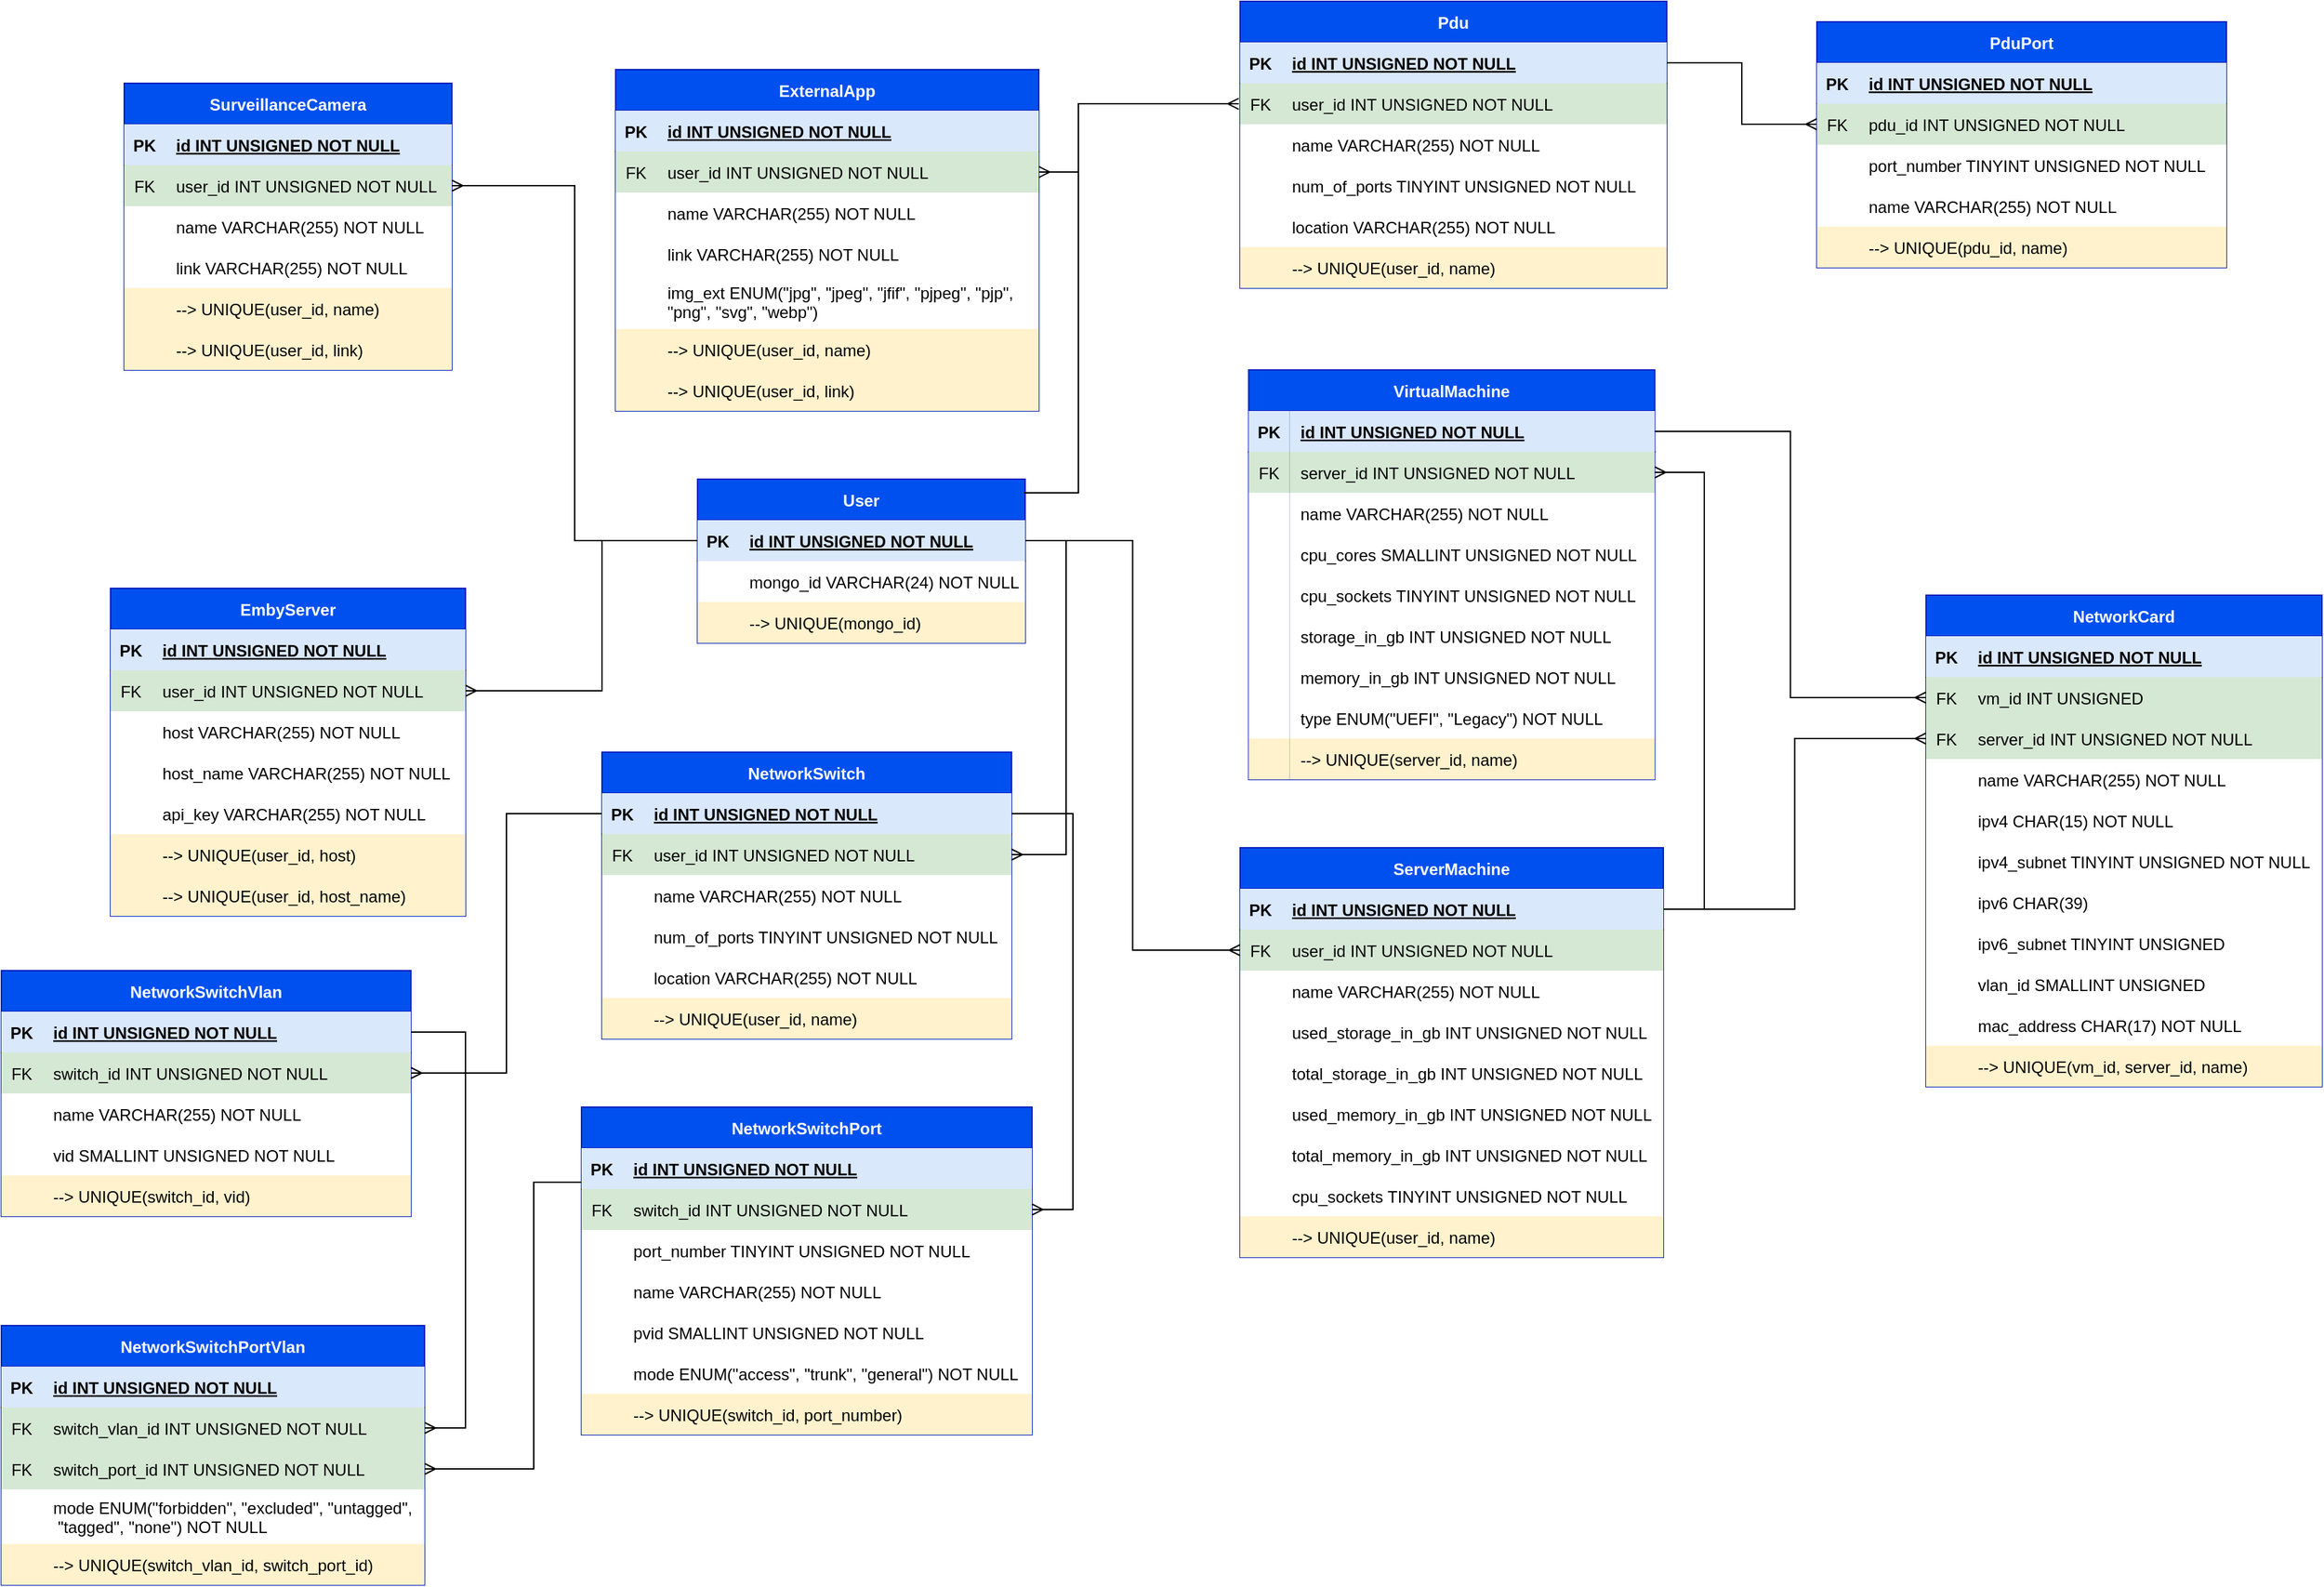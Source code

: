 <mxfile version="22.1.21" type="device">
  <diagram id="R2lEEEUBdFMjLlhIrx00" name="Page-1">
    <mxGraphModel dx="1147" dy="726" grid="1" gridSize="10" guides="1" tooltips="1" connect="1" arrows="1" fold="1" page="1" pageScale="1" pageWidth="1100" pageHeight="850" math="0" shadow="0" extFonts="Permanent Marker^https://fonts.googleapis.com/css?family=Permanent+Marker">
      <root>
        <mxCell id="0" />
        <mxCell id="1" parent="0" />
        <mxCell id="C-vyLk0tnHw3VtMMgP7b-23" value="User" style="shape=table;startSize=30;container=1;collapsible=1;childLayout=tableLayout;fixedRows=1;rowLines=0;fontStyle=1;align=center;resizeLast=1;fillColor=#0050ef;fontColor=#ffffff;strokeColor=#001DBC;" parent="1" vertex="1">
          <mxGeometry x="800" y="680" width="240" height="120" as="geometry" />
        </mxCell>
        <mxCell id="C-vyLk0tnHw3VtMMgP7b-24" value="" style="shape=partialRectangle;collapsible=0;dropTarget=0;pointerEvents=0;fillColor=none;points=[[0,0.5],[1,0.5]];portConstraint=eastwest;top=0;left=0;right=0;bottom=1;" parent="C-vyLk0tnHw3VtMMgP7b-23" vertex="1">
          <mxGeometry y="30" width="240" height="30" as="geometry" />
        </mxCell>
        <mxCell id="C-vyLk0tnHw3VtMMgP7b-25" value="PK" style="shape=partialRectangle;overflow=hidden;connectable=0;fillColor=#dae8fc;top=0;left=0;bottom=0;right=0;fontStyle=1;strokeColor=#6c8ebf;" parent="C-vyLk0tnHw3VtMMgP7b-24" vertex="1">
          <mxGeometry width="30" height="30" as="geometry">
            <mxRectangle width="30" height="30" as="alternateBounds" />
          </mxGeometry>
        </mxCell>
        <mxCell id="C-vyLk0tnHw3VtMMgP7b-26" value="id INT UNSIGNED NOT NULL" style="shape=partialRectangle;overflow=hidden;connectable=0;fillColor=#dae8fc;top=0;left=0;bottom=0;right=0;align=left;spacingLeft=6;fontStyle=5;strokeColor=#6c8ebf;" parent="C-vyLk0tnHw3VtMMgP7b-24" vertex="1">
          <mxGeometry x="30" width="210" height="30" as="geometry">
            <mxRectangle width="210" height="30" as="alternateBounds" />
          </mxGeometry>
        </mxCell>
        <mxCell id="8cvkA4jCDQ-EvZ93bxmi-2" value="" style="shape=tableRow;horizontal=0;startSize=0;swimlaneHead=0;swimlaneBody=0;collapsible=0;dropTarget=0;points=[[0,0.5],[1,0.5]];portConstraint=eastwest;top=0;left=0;right=0;bottom=0;fillColor=none;" parent="C-vyLk0tnHw3VtMMgP7b-23" vertex="1">
          <mxGeometry y="60" width="240" height="30" as="geometry" />
        </mxCell>
        <mxCell id="8cvkA4jCDQ-EvZ93bxmi-3" value="" style="shape=partialRectangle;connectable=0;top=0;left=0;bottom=0;right=0;editable=1;overflow=hidden;" parent="8cvkA4jCDQ-EvZ93bxmi-2" vertex="1">
          <mxGeometry width="30" height="30" as="geometry">
            <mxRectangle width="30" height="30" as="alternateBounds" />
          </mxGeometry>
        </mxCell>
        <mxCell id="8cvkA4jCDQ-EvZ93bxmi-4" value="mongo_id VARCHAR(24) NOT NULL" style="shape=partialRectangle;connectable=0;top=0;left=0;bottom=0;right=0;align=left;spacingLeft=6;overflow=hidden;" parent="8cvkA4jCDQ-EvZ93bxmi-2" vertex="1">
          <mxGeometry x="30" width="210" height="30" as="geometry">
            <mxRectangle width="210" height="30" as="alternateBounds" />
          </mxGeometry>
        </mxCell>
        <mxCell id="4Lc63nFgZNicdAlm3PEe-34" value="" style="shape=tableRow;horizontal=0;startSize=0;swimlaneHead=0;swimlaneBody=0;fillColor=none;collapsible=0;dropTarget=0;points=[[0,0.5],[1,0.5]];portConstraint=eastwest;top=0;left=0;right=0;bottom=0;" parent="C-vyLk0tnHw3VtMMgP7b-23" vertex="1">
          <mxGeometry y="90" width="240" height="30" as="geometry" />
        </mxCell>
        <mxCell id="4Lc63nFgZNicdAlm3PEe-35" value="" style="shape=partialRectangle;connectable=0;fillColor=#fff2cc;top=0;left=0;bottom=0;right=0;editable=1;overflow=hidden;strokeColor=#d6b656;" parent="4Lc63nFgZNicdAlm3PEe-34" vertex="1">
          <mxGeometry width="30" height="30" as="geometry">
            <mxRectangle width="30" height="30" as="alternateBounds" />
          </mxGeometry>
        </mxCell>
        <mxCell id="4Lc63nFgZNicdAlm3PEe-36" value="--&gt; UNIQUE(mongo_id)" style="shape=partialRectangle;connectable=0;fillColor=#fff2cc;top=0;left=0;bottom=0;right=0;align=left;spacingLeft=6;overflow=hidden;strokeColor=#d6b656;" parent="4Lc63nFgZNicdAlm3PEe-34" vertex="1">
          <mxGeometry x="30" width="210" height="30" as="geometry">
            <mxRectangle width="210" height="30" as="alternateBounds" />
          </mxGeometry>
        </mxCell>
        <mxCell id="oiempvI30fNBSlP4_I2b-35" value="ExternalApp" style="shape=table;startSize=30;container=1;collapsible=1;childLayout=tableLayout;fixedRows=1;rowLines=0;fontStyle=1;align=center;resizeLast=1;fillColor=#0050ef;fontColor=#ffffff;strokeColor=#001DBC;" parent="1" vertex="1">
          <mxGeometry x="740" y="380" width="310" height="250" as="geometry" />
        </mxCell>
        <mxCell id="oiempvI30fNBSlP4_I2b-36" value="" style="shape=partialRectangle;collapsible=0;dropTarget=0;pointerEvents=0;fillColor=none;points=[[0,0.5],[1,0.5]];portConstraint=eastwest;top=0;left=0;right=0;bottom=1;" parent="oiempvI30fNBSlP4_I2b-35" vertex="1">
          <mxGeometry y="30" width="310" height="30" as="geometry" />
        </mxCell>
        <mxCell id="oiempvI30fNBSlP4_I2b-37" value="PK" style="shape=partialRectangle;overflow=hidden;connectable=0;fillColor=#dae8fc;top=0;left=0;bottom=0;right=0;fontStyle=1;strokeColor=#6c8ebf;" parent="oiempvI30fNBSlP4_I2b-36" vertex="1">
          <mxGeometry width="30" height="30" as="geometry">
            <mxRectangle width="30" height="30" as="alternateBounds" />
          </mxGeometry>
        </mxCell>
        <mxCell id="oiempvI30fNBSlP4_I2b-38" value="id INT UNSIGNED NOT NULL" style="shape=partialRectangle;overflow=hidden;connectable=0;fillColor=#dae8fc;top=0;left=0;bottom=0;right=0;align=left;spacingLeft=6;fontStyle=5;strokeColor=#6c8ebf;" parent="oiempvI30fNBSlP4_I2b-36" vertex="1">
          <mxGeometry x="30" width="280" height="30" as="geometry">
            <mxRectangle width="280" height="30" as="alternateBounds" />
          </mxGeometry>
        </mxCell>
        <mxCell id="oiempvI30fNBSlP4_I2b-67" value="" style="shape=tableRow;horizontal=0;startSize=0;swimlaneHead=0;swimlaneBody=0;fillColor=none;collapsible=0;dropTarget=0;points=[[0,0.5],[1,0.5]];portConstraint=eastwest;top=0;left=0;right=0;bottom=0;" parent="oiempvI30fNBSlP4_I2b-35" vertex="1">
          <mxGeometry y="60" width="310" height="30" as="geometry" />
        </mxCell>
        <mxCell id="oiempvI30fNBSlP4_I2b-68" value="FK" style="shape=partialRectangle;connectable=0;fillColor=#d5e8d4;top=0;left=0;bottom=0;right=0;editable=1;overflow=hidden;strokeColor=#82b366;" parent="oiempvI30fNBSlP4_I2b-67" vertex="1">
          <mxGeometry width="30" height="30" as="geometry">
            <mxRectangle width="30" height="30" as="alternateBounds" />
          </mxGeometry>
        </mxCell>
        <mxCell id="oiempvI30fNBSlP4_I2b-69" value="user_id INT UNSIGNED NOT NULL" style="shape=partialRectangle;connectable=0;fillColor=#d5e8d4;top=0;left=0;bottom=0;right=0;align=left;spacingLeft=6;overflow=hidden;strokeColor=#82b366;" parent="oiempvI30fNBSlP4_I2b-67" vertex="1">
          <mxGeometry x="30" width="280" height="30" as="geometry">
            <mxRectangle width="280" height="30" as="alternateBounds" />
          </mxGeometry>
        </mxCell>
        <mxCell id="oiempvI30fNBSlP4_I2b-45" value="" style="shape=tableRow;horizontal=0;startSize=0;swimlaneHead=0;swimlaneBody=0;collapsible=0;dropTarget=0;points=[[0,0.5],[1,0.5]];portConstraint=eastwest;top=0;left=0;right=0;bottom=0;fillColor=none;" parent="oiempvI30fNBSlP4_I2b-35" vertex="1">
          <mxGeometry y="90" width="310" height="30" as="geometry" />
        </mxCell>
        <mxCell id="oiempvI30fNBSlP4_I2b-46" value="" style="shape=partialRectangle;connectable=0;top=0;left=0;bottom=0;right=0;editable=1;overflow=hidden;" parent="oiempvI30fNBSlP4_I2b-45" vertex="1">
          <mxGeometry width="30" height="30" as="geometry">
            <mxRectangle width="30" height="30" as="alternateBounds" />
          </mxGeometry>
        </mxCell>
        <mxCell id="oiempvI30fNBSlP4_I2b-47" value="name VARCHAR(255) NOT NULL" style="shape=partialRectangle;connectable=0;top=0;left=0;bottom=0;right=0;align=left;spacingLeft=6;overflow=hidden;" parent="oiempvI30fNBSlP4_I2b-45" vertex="1">
          <mxGeometry x="30" width="280" height="30" as="geometry">
            <mxRectangle width="280" height="30" as="alternateBounds" />
          </mxGeometry>
        </mxCell>
        <mxCell id="oiempvI30fNBSlP4_I2b-48" value="" style="shape=tableRow;horizontal=0;startSize=0;swimlaneHead=0;swimlaneBody=0;collapsible=0;dropTarget=0;points=[[0,0.5],[1,0.5]];portConstraint=eastwest;top=0;left=0;right=0;bottom=0;fillColor=none;" parent="oiempvI30fNBSlP4_I2b-35" vertex="1">
          <mxGeometry y="120" width="310" height="30" as="geometry" />
        </mxCell>
        <mxCell id="oiempvI30fNBSlP4_I2b-49" value="" style="shape=partialRectangle;connectable=0;top=0;left=0;bottom=0;right=0;editable=1;overflow=hidden;" parent="oiempvI30fNBSlP4_I2b-48" vertex="1">
          <mxGeometry width="30" height="30" as="geometry">
            <mxRectangle width="30" height="30" as="alternateBounds" />
          </mxGeometry>
        </mxCell>
        <mxCell id="oiempvI30fNBSlP4_I2b-50" value="link VARCHAR(255) NOT NULL" style="shape=partialRectangle;connectable=0;top=0;left=0;bottom=0;right=0;align=left;spacingLeft=6;overflow=hidden;" parent="oiempvI30fNBSlP4_I2b-48" vertex="1">
          <mxGeometry x="30" width="280" height="30" as="geometry">
            <mxRectangle width="280" height="30" as="alternateBounds" />
          </mxGeometry>
        </mxCell>
        <mxCell id="D68Q2QGjXFaxPKNq3f_7-1" value="" style="shape=tableRow;horizontal=0;startSize=0;swimlaneHead=0;swimlaneBody=0;fillColor=none;collapsible=0;dropTarget=0;points=[[0,0.5],[1,0.5]];portConstraint=eastwest;top=0;left=0;right=0;bottom=0;" parent="oiempvI30fNBSlP4_I2b-35" vertex="1">
          <mxGeometry y="150" width="310" height="40" as="geometry" />
        </mxCell>
        <mxCell id="D68Q2QGjXFaxPKNq3f_7-2" value="" style="shape=partialRectangle;connectable=0;top=0;left=0;bottom=0;right=0;editable=1;overflow=hidden;" parent="D68Q2QGjXFaxPKNq3f_7-1" vertex="1">
          <mxGeometry width="30" height="40" as="geometry">
            <mxRectangle width="30" height="40" as="alternateBounds" />
          </mxGeometry>
        </mxCell>
        <mxCell id="D68Q2QGjXFaxPKNq3f_7-3" value="img_ext ENUM(&quot;jpg&quot;, &quot;jpeg&quot;, &quot;jfif&quot;, &quot;pjpeg&quot;, &quot;pjp&quot;,&#xa;&quot;png&quot;, &quot;svg&quot;, &quot;webp&quot;)" style="shape=partialRectangle;connectable=0;top=0;left=0;bottom=0;right=0;align=left;spacingLeft=6;overflow=hidden;" parent="D68Q2QGjXFaxPKNq3f_7-1" vertex="1">
          <mxGeometry x="30" width="280" height="40" as="geometry">
            <mxRectangle width="280" height="40" as="alternateBounds" />
          </mxGeometry>
        </mxCell>
        <mxCell id="4Lc63nFgZNicdAlm3PEe-10" value="" style="shape=tableRow;horizontal=0;startSize=0;swimlaneHead=0;swimlaneBody=0;fillColor=none;collapsible=0;dropTarget=0;points=[[0,0.5],[1,0.5]];portConstraint=eastwest;top=0;left=0;right=0;bottom=0;" parent="oiempvI30fNBSlP4_I2b-35" vertex="1">
          <mxGeometry y="190" width="310" height="30" as="geometry" />
        </mxCell>
        <mxCell id="4Lc63nFgZNicdAlm3PEe-11" value="" style="shape=partialRectangle;connectable=0;fillColor=#fff2cc;top=0;left=0;bottom=0;right=0;editable=1;overflow=hidden;strokeColor=#d6b656;" parent="4Lc63nFgZNicdAlm3PEe-10" vertex="1">
          <mxGeometry width="30" height="30" as="geometry">
            <mxRectangle width="30" height="30" as="alternateBounds" />
          </mxGeometry>
        </mxCell>
        <mxCell id="4Lc63nFgZNicdAlm3PEe-12" value="--&gt; UNIQUE(user_id, name)" style="shape=partialRectangle;connectable=0;fillColor=#fff2cc;top=0;left=0;bottom=0;right=0;align=left;spacingLeft=6;overflow=hidden;strokeColor=#d6b656;" parent="4Lc63nFgZNicdAlm3PEe-10" vertex="1">
          <mxGeometry x="30" width="280" height="30" as="geometry">
            <mxRectangle width="280" height="30" as="alternateBounds" />
          </mxGeometry>
        </mxCell>
        <mxCell id="4Lc63nFgZNicdAlm3PEe-13" value="" style="shape=tableRow;horizontal=0;startSize=0;swimlaneHead=0;swimlaneBody=0;fillColor=none;collapsible=0;dropTarget=0;points=[[0,0.5],[1,0.5]];portConstraint=eastwest;top=0;left=0;right=0;bottom=0;" parent="oiempvI30fNBSlP4_I2b-35" vertex="1">
          <mxGeometry y="220" width="310" height="30" as="geometry" />
        </mxCell>
        <mxCell id="4Lc63nFgZNicdAlm3PEe-14" value="" style="shape=partialRectangle;connectable=0;fillColor=#fff2cc;top=0;left=0;bottom=0;right=0;editable=1;overflow=hidden;strokeColor=#d6b656;" parent="4Lc63nFgZNicdAlm3PEe-13" vertex="1">
          <mxGeometry width="30" height="30" as="geometry">
            <mxRectangle width="30" height="30" as="alternateBounds" />
          </mxGeometry>
        </mxCell>
        <mxCell id="4Lc63nFgZNicdAlm3PEe-15" value="--&gt; UNIQUE(user_id, link)" style="shape=partialRectangle;connectable=0;fillColor=#fff2cc;top=0;left=0;bottom=0;right=0;align=left;spacingLeft=6;overflow=hidden;strokeColor=#d6b656;" parent="4Lc63nFgZNicdAlm3PEe-13" vertex="1">
          <mxGeometry x="30" width="280" height="30" as="geometry">
            <mxRectangle width="280" height="30" as="alternateBounds" />
          </mxGeometry>
        </mxCell>
        <mxCell id="oiempvI30fNBSlP4_I2b-51" value="SurveillanceCamera" style="shape=table;startSize=30;container=1;collapsible=1;childLayout=tableLayout;fixedRows=1;rowLines=0;fontStyle=1;align=center;resizeLast=1;fillColor=#0050ef;fontColor=#ffffff;strokeColor=#001DBC;" parent="1" vertex="1">
          <mxGeometry x="380" y="390" width="240" height="210" as="geometry" />
        </mxCell>
        <mxCell id="oiempvI30fNBSlP4_I2b-52" value="" style="shape=partialRectangle;collapsible=0;dropTarget=0;pointerEvents=0;fillColor=none;points=[[0,0.5],[1,0.5]];portConstraint=eastwest;top=0;left=0;right=0;bottom=1;" parent="oiempvI30fNBSlP4_I2b-51" vertex="1">
          <mxGeometry y="30" width="240" height="30" as="geometry" />
        </mxCell>
        <mxCell id="oiempvI30fNBSlP4_I2b-53" value="PK" style="shape=partialRectangle;overflow=hidden;connectable=0;fillColor=#dae8fc;top=0;left=0;bottom=0;right=0;fontStyle=1;strokeColor=#6c8ebf;" parent="oiempvI30fNBSlP4_I2b-52" vertex="1">
          <mxGeometry width="30" height="30" as="geometry">
            <mxRectangle width="30" height="30" as="alternateBounds" />
          </mxGeometry>
        </mxCell>
        <mxCell id="oiempvI30fNBSlP4_I2b-54" value="id INT UNSIGNED NOT NULL" style="shape=partialRectangle;overflow=hidden;connectable=0;fillColor=#dae8fc;top=0;left=0;bottom=0;right=0;align=left;spacingLeft=6;fontStyle=5;strokeColor=#6c8ebf;" parent="oiempvI30fNBSlP4_I2b-52" vertex="1">
          <mxGeometry x="30" width="210" height="30" as="geometry">
            <mxRectangle width="210" height="30" as="alternateBounds" />
          </mxGeometry>
        </mxCell>
        <mxCell id="oiempvI30fNBSlP4_I2b-64" value="" style="shape=tableRow;horizontal=0;startSize=0;swimlaneHead=0;swimlaneBody=0;fillColor=none;collapsible=0;dropTarget=0;points=[[0,0.5],[1,0.5]];portConstraint=eastwest;top=0;left=0;right=0;bottom=0;" parent="oiempvI30fNBSlP4_I2b-51" vertex="1">
          <mxGeometry y="60" width="240" height="30" as="geometry" />
        </mxCell>
        <mxCell id="oiempvI30fNBSlP4_I2b-65" value="FK" style="shape=partialRectangle;connectable=0;fillColor=#d5e8d4;top=0;left=0;bottom=0;right=0;editable=1;overflow=hidden;strokeColor=#82b366;" parent="oiempvI30fNBSlP4_I2b-64" vertex="1">
          <mxGeometry width="30" height="30" as="geometry">
            <mxRectangle width="30" height="30" as="alternateBounds" />
          </mxGeometry>
        </mxCell>
        <mxCell id="oiempvI30fNBSlP4_I2b-66" value="user_id INT UNSIGNED NOT NULL" style="shape=partialRectangle;connectable=0;fillColor=#d5e8d4;top=0;left=0;bottom=0;right=0;align=left;spacingLeft=6;overflow=hidden;strokeColor=#82b366;" parent="oiempvI30fNBSlP4_I2b-64" vertex="1">
          <mxGeometry x="30" width="210" height="30" as="geometry">
            <mxRectangle width="210" height="30" as="alternateBounds" />
          </mxGeometry>
        </mxCell>
        <mxCell id="oiempvI30fNBSlP4_I2b-58" value="" style="shape=tableRow;horizontal=0;startSize=0;swimlaneHead=0;swimlaneBody=0;collapsible=0;dropTarget=0;points=[[0,0.5],[1,0.5]];portConstraint=eastwest;top=0;left=0;right=0;bottom=0;fillColor=none;" parent="oiempvI30fNBSlP4_I2b-51" vertex="1">
          <mxGeometry y="90" width="240" height="30" as="geometry" />
        </mxCell>
        <mxCell id="oiempvI30fNBSlP4_I2b-59" value="" style="shape=partialRectangle;connectable=0;top=0;left=0;bottom=0;right=0;editable=1;overflow=hidden;" parent="oiempvI30fNBSlP4_I2b-58" vertex="1">
          <mxGeometry width="30" height="30" as="geometry">
            <mxRectangle width="30" height="30" as="alternateBounds" />
          </mxGeometry>
        </mxCell>
        <mxCell id="oiempvI30fNBSlP4_I2b-60" value="name VARCHAR(255) NOT NULL" style="shape=partialRectangle;connectable=0;top=0;left=0;bottom=0;right=0;align=left;spacingLeft=6;overflow=hidden;" parent="oiempvI30fNBSlP4_I2b-58" vertex="1">
          <mxGeometry x="30" width="210" height="30" as="geometry">
            <mxRectangle width="210" height="30" as="alternateBounds" />
          </mxGeometry>
        </mxCell>
        <mxCell id="oiempvI30fNBSlP4_I2b-61" value="" style="shape=tableRow;horizontal=0;startSize=0;swimlaneHead=0;swimlaneBody=0;collapsible=0;dropTarget=0;points=[[0,0.5],[1,0.5]];portConstraint=eastwest;top=0;left=0;right=0;bottom=0;fillColor=none;" parent="oiempvI30fNBSlP4_I2b-51" vertex="1">
          <mxGeometry y="120" width="240" height="30" as="geometry" />
        </mxCell>
        <mxCell id="oiempvI30fNBSlP4_I2b-62" value="" style="shape=partialRectangle;connectable=0;top=0;left=0;bottom=0;right=0;editable=1;overflow=hidden;" parent="oiempvI30fNBSlP4_I2b-61" vertex="1">
          <mxGeometry width="30" height="30" as="geometry">
            <mxRectangle width="30" height="30" as="alternateBounds" />
          </mxGeometry>
        </mxCell>
        <mxCell id="oiempvI30fNBSlP4_I2b-63" value="link VARCHAR(255) NOT NULL" style="shape=partialRectangle;connectable=0;top=0;left=0;bottom=0;right=0;align=left;spacingLeft=6;overflow=hidden;" parent="oiempvI30fNBSlP4_I2b-61" vertex="1">
          <mxGeometry x="30" width="210" height="30" as="geometry">
            <mxRectangle width="210" height="30" as="alternateBounds" />
          </mxGeometry>
        </mxCell>
        <mxCell id="4Lc63nFgZNicdAlm3PEe-19" value="" style="shape=tableRow;horizontal=0;startSize=0;swimlaneHead=0;swimlaneBody=0;fillColor=none;collapsible=0;dropTarget=0;points=[[0,0.5],[1,0.5]];portConstraint=eastwest;top=0;left=0;right=0;bottom=0;" parent="oiempvI30fNBSlP4_I2b-51" vertex="1">
          <mxGeometry y="150" width="240" height="30" as="geometry" />
        </mxCell>
        <mxCell id="4Lc63nFgZNicdAlm3PEe-20" value="" style="shape=partialRectangle;connectable=0;fillColor=#fff2cc;top=0;left=0;bottom=0;right=0;editable=1;overflow=hidden;strokeColor=#d6b656;" parent="4Lc63nFgZNicdAlm3PEe-19" vertex="1">
          <mxGeometry width="30" height="30" as="geometry">
            <mxRectangle width="30" height="30" as="alternateBounds" />
          </mxGeometry>
        </mxCell>
        <mxCell id="4Lc63nFgZNicdAlm3PEe-21" value="--&gt; UNIQUE(user_id, name)" style="shape=partialRectangle;connectable=0;fillColor=#fff2cc;top=0;left=0;bottom=0;right=0;align=left;spacingLeft=6;overflow=hidden;strokeColor=#d6b656;" parent="4Lc63nFgZNicdAlm3PEe-19" vertex="1">
          <mxGeometry x="30" width="210" height="30" as="geometry">
            <mxRectangle width="210" height="30" as="alternateBounds" />
          </mxGeometry>
        </mxCell>
        <mxCell id="4Lc63nFgZNicdAlm3PEe-22" value="" style="shape=tableRow;horizontal=0;startSize=0;swimlaneHead=0;swimlaneBody=0;fillColor=none;collapsible=0;dropTarget=0;points=[[0,0.5],[1,0.5]];portConstraint=eastwest;top=0;left=0;right=0;bottom=0;" parent="oiempvI30fNBSlP4_I2b-51" vertex="1">
          <mxGeometry y="180" width="240" height="30" as="geometry" />
        </mxCell>
        <mxCell id="4Lc63nFgZNicdAlm3PEe-23" value="" style="shape=partialRectangle;connectable=0;fillColor=#fff2cc;top=0;left=0;bottom=0;right=0;editable=1;overflow=hidden;strokeColor=#d6b656;" parent="4Lc63nFgZNicdAlm3PEe-22" vertex="1">
          <mxGeometry width="30" height="30" as="geometry">
            <mxRectangle width="30" height="30" as="alternateBounds" />
          </mxGeometry>
        </mxCell>
        <mxCell id="4Lc63nFgZNicdAlm3PEe-24" value="--&gt; UNIQUE(user_id, link)" style="shape=partialRectangle;connectable=0;fillColor=#fff2cc;top=0;left=0;bottom=0;right=0;align=left;spacingLeft=6;overflow=hidden;strokeColor=#d6b656;" parent="4Lc63nFgZNicdAlm3PEe-22" vertex="1">
          <mxGeometry x="30" width="210" height="30" as="geometry">
            <mxRectangle width="210" height="30" as="alternateBounds" />
          </mxGeometry>
        </mxCell>
        <mxCell id="oiempvI30fNBSlP4_I2b-70" value="" style="edgeStyle=orthogonalEdgeStyle;fontSize=12;html=1;endArrow=ERmany;rounded=0;" parent="1" source="C-vyLk0tnHw3VtMMgP7b-24" target="oiempvI30fNBSlP4_I2b-64" edge="1">
          <mxGeometry width="100" height="100" relative="1" as="geometry">
            <mxPoint x="800" y="1005" as="sourcePoint" />
            <mxPoint x="900" y="905" as="targetPoint" />
          </mxGeometry>
        </mxCell>
        <mxCell id="oiempvI30fNBSlP4_I2b-71" value="" style="edgeStyle=orthogonalEdgeStyle;fontSize=12;html=1;endArrow=ERmany;rounded=0;" parent="1" target="oiempvI30fNBSlP4_I2b-67" edge="1">
          <mxGeometry width="100" height="100" relative="1" as="geometry">
            <mxPoint x="1044" y="690" as="sourcePoint" />
            <mxPoint x="979" y="425.018" as="targetPoint" />
            <Array as="points">
              <mxPoint x="1079" y="690" />
              <mxPoint x="1079" y="455" />
            </Array>
          </mxGeometry>
        </mxCell>
        <mxCell id="twuSaKUVTKFEPfeOArPZ-1" value="EmbyServer" style="shape=table;startSize=30;container=1;collapsible=1;childLayout=tableLayout;fixedRows=1;rowLines=0;fontStyle=1;align=center;resizeLast=1;fillColor=#0050ef;fontColor=#ffffff;strokeColor=#001DBC;" parent="1" vertex="1">
          <mxGeometry x="370" y="760" width="260" height="240" as="geometry" />
        </mxCell>
        <mxCell id="twuSaKUVTKFEPfeOArPZ-2" value="" style="shape=partialRectangle;collapsible=0;dropTarget=0;pointerEvents=0;fillColor=none;points=[[0,0.5],[1,0.5]];portConstraint=eastwest;top=0;left=0;right=0;bottom=1;" parent="twuSaKUVTKFEPfeOArPZ-1" vertex="1">
          <mxGeometry y="30" width="260" height="30" as="geometry" />
        </mxCell>
        <mxCell id="twuSaKUVTKFEPfeOArPZ-3" value="PK" style="shape=partialRectangle;overflow=hidden;connectable=0;fillColor=#dae8fc;top=0;left=0;bottom=0;right=0;fontStyle=1;strokeColor=#6c8ebf;" parent="twuSaKUVTKFEPfeOArPZ-2" vertex="1">
          <mxGeometry width="30" height="30" as="geometry">
            <mxRectangle width="30" height="30" as="alternateBounds" />
          </mxGeometry>
        </mxCell>
        <mxCell id="twuSaKUVTKFEPfeOArPZ-4" value="id INT UNSIGNED NOT NULL" style="shape=partialRectangle;overflow=hidden;connectable=0;fillColor=#dae8fc;top=0;left=0;bottom=0;right=0;align=left;spacingLeft=6;fontStyle=5;strokeColor=#6c8ebf;" parent="twuSaKUVTKFEPfeOArPZ-2" vertex="1">
          <mxGeometry x="30" width="230" height="30" as="geometry">
            <mxRectangle width="230" height="30" as="alternateBounds" />
          </mxGeometry>
        </mxCell>
        <mxCell id="twuSaKUVTKFEPfeOArPZ-5" value="" style="shape=tableRow;horizontal=0;startSize=0;swimlaneHead=0;swimlaneBody=0;fillColor=none;collapsible=0;dropTarget=0;points=[[0,0.5],[1,0.5]];portConstraint=eastwest;top=0;left=0;right=0;bottom=0;" parent="twuSaKUVTKFEPfeOArPZ-1" vertex="1">
          <mxGeometry y="60" width="260" height="30" as="geometry" />
        </mxCell>
        <mxCell id="twuSaKUVTKFEPfeOArPZ-6" value="FK" style="shape=partialRectangle;connectable=0;fillColor=#d5e8d4;top=0;left=0;bottom=0;right=0;editable=1;overflow=hidden;strokeColor=#82b366;" parent="twuSaKUVTKFEPfeOArPZ-5" vertex="1">
          <mxGeometry width="30" height="30" as="geometry">
            <mxRectangle width="30" height="30" as="alternateBounds" />
          </mxGeometry>
        </mxCell>
        <mxCell id="twuSaKUVTKFEPfeOArPZ-7" value="user_id INT UNSIGNED NOT NULL" style="shape=partialRectangle;connectable=0;fillColor=#d5e8d4;top=0;left=0;bottom=0;right=0;align=left;spacingLeft=6;overflow=hidden;strokeColor=#82b366;" parent="twuSaKUVTKFEPfeOArPZ-5" vertex="1">
          <mxGeometry x="30" width="230" height="30" as="geometry">
            <mxRectangle width="230" height="30" as="alternateBounds" />
          </mxGeometry>
        </mxCell>
        <mxCell id="twuSaKUVTKFEPfeOArPZ-8" value="" style="shape=tableRow;horizontal=0;startSize=0;swimlaneHead=0;swimlaneBody=0;collapsible=0;dropTarget=0;points=[[0,0.5],[1,0.5]];portConstraint=eastwest;top=0;left=0;right=0;bottom=0;fillColor=none;" parent="twuSaKUVTKFEPfeOArPZ-1" vertex="1">
          <mxGeometry y="90" width="260" height="30" as="geometry" />
        </mxCell>
        <mxCell id="twuSaKUVTKFEPfeOArPZ-9" value="" style="shape=partialRectangle;connectable=0;top=0;left=0;bottom=0;right=0;editable=1;overflow=hidden;" parent="twuSaKUVTKFEPfeOArPZ-8" vertex="1">
          <mxGeometry width="30" height="30" as="geometry">
            <mxRectangle width="30" height="30" as="alternateBounds" />
          </mxGeometry>
        </mxCell>
        <mxCell id="twuSaKUVTKFEPfeOArPZ-10" value="host VARCHAR(255) NOT NULL" style="shape=partialRectangle;connectable=0;top=0;left=0;bottom=0;right=0;align=left;spacingLeft=6;overflow=hidden;" parent="twuSaKUVTKFEPfeOArPZ-8" vertex="1">
          <mxGeometry x="30" width="230" height="30" as="geometry">
            <mxRectangle width="230" height="30" as="alternateBounds" />
          </mxGeometry>
        </mxCell>
        <mxCell id="4Lc63nFgZNicdAlm3PEe-4" value="" style="shape=tableRow;horizontal=0;startSize=0;swimlaneHead=0;swimlaneBody=0;collapsible=0;dropTarget=0;points=[[0,0.5],[1,0.5]];portConstraint=eastwest;top=0;left=0;right=0;bottom=0;fillColor=none;" parent="twuSaKUVTKFEPfeOArPZ-1" vertex="1">
          <mxGeometry y="120" width="260" height="30" as="geometry" />
        </mxCell>
        <mxCell id="4Lc63nFgZNicdAlm3PEe-5" value="" style="shape=partialRectangle;connectable=0;top=0;left=0;bottom=0;right=0;editable=1;overflow=hidden;" parent="4Lc63nFgZNicdAlm3PEe-4" vertex="1">
          <mxGeometry width="30" height="30" as="geometry">
            <mxRectangle width="30" height="30" as="alternateBounds" />
          </mxGeometry>
        </mxCell>
        <mxCell id="4Lc63nFgZNicdAlm3PEe-6" value="host_name VARCHAR(255) NOT NULL" style="shape=partialRectangle;connectable=0;top=0;left=0;bottom=0;right=0;align=left;spacingLeft=6;overflow=hidden;" parent="4Lc63nFgZNicdAlm3PEe-4" vertex="1">
          <mxGeometry x="30" width="230" height="30" as="geometry">
            <mxRectangle width="230" height="30" as="alternateBounds" />
          </mxGeometry>
        </mxCell>
        <mxCell id="twuSaKUVTKFEPfeOArPZ-11" value="" style="shape=tableRow;horizontal=0;startSize=0;swimlaneHead=0;swimlaneBody=0;collapsible=0;dropTarget=0;points=[[0,0.5],[1,0.5]];portConstraint=eastwest;top=0;left=0;right=0;bottom=0;fillColor=none;" parent="twuSaKUVTKFEPfeOArPZ-1" vertex="1">
          <mxGeometry y="150" width="260" height="30" as="geometry" />
        </mxCell>
        <mxCell id="twuSaKUVTKFEPfeOArPZ-12" value="" style="shape=partialRectangle;connectable=0;top=0;left=0;bottom=0;right=0;editable=1;overflow=hidden;" parent="twuSaKUVTKFEPfeOArPZ-11" vertex="1">
          <mxGeometry width="30" height="30" as="geometry">
            <mxRectangle width="30" height="30" as="alternateBounds" />
          </mxGeometry>
        </mxCell>
        <mxCell id="twuSaKUVTKFEPfeOArPZ-13" value="api_key VARCHAR(255) NOT NULL" style="shape=partialRectangle;connectable=0;top=0;left=0;bottom=0;right=0;align=left;spacingLeft=6;overflow=hidden;" parent="twuSaKUVTKFEPfeOArPZ-11" vertex="1">
          <mxGeometry x="30" width="230" height="30" as="geometry">
            <mxRectangle width="230" height="30" as="alternateBounds" />
          </mxGeometry>
        </mxCell>
        <mxCell id="4Lc63nFgZNicdAlm3PEe-25" value="" style="shape=tableRow;horizontal=0;startSize=0;swimlaneHead=0;swimlaneBody=0;fillColor=none;collapsible=0;dropTarget=0;points=[[0,0.5],[1,0.5]];portConstraint=eastwest;top=0;left=0;right=0;bottom=0;" parent="twuSaKUVTKFEPfeOArPZ-1" vertex="1">
          <mxGeometry y="180" width="260" height="30" as="geometry" />
        </mxCell>
        <mxCell id="4Lc63nFgZNicdAlm3PEe-26" value="" style="shape=partialRectangle;connectable=0;fillColor=#fff2cc;top=0;left=0;bottom=0;right=0;editable=1;overflow=hidden;strokeColor=#d6b656;" parent="4Lc63nFgZNicdAlm3PEe-25" vertex="1">
          <mxGeometry width="30" height="30" as="geometry">
            <mxRectangle width="30" height="30" as="alternateBounds" />
          </mxGeometry>
        </mxCell>
        <mxCell id="4Lc63nFgZNicdAlm3PEe-27" value="--&gt; UNIQUE(user_id, host)" style="shape=partialRectangle;connectable=0;fillColor=#fff2cc;top=0;left=0;bottom=0;right=0;align=left;spacingLeft=6;overflow=hidden;strokeColor=#d6b656;" parent="4Lc63nFgZNicdAlm3PEe-25" vertex="1">
          <mxGeometry x="30" width="230" height="30" as="geometry">
            <mxRectangle width="230" height="30" as="alternateBounds" />
          </mxGeometry>
        </mxCell>
        <mxCell id="4Lc63nFgZNicdAlm3PEe-28" value="" style="shape=tableRow;horizontal=0;startSize=0;swimlaneHead=0;swimlaneBody=0;fillColor=none;collapsible=0;dropTarget=0;points=[[0,0.5],[1,0.5]];portConstraint=eastwest;top=0;left=0;right=0;bottom=0;" parent="twuSaKUVTKFEPfeOArPZ-1" vertex="1">
          <mxGeometry y="210" width="260" height="30" as="geometry" />
        </mxCell>
        <mxCell id="4Lc63nFgZNicdAlm3PEe-29" value="" style="shape=partialRectangle;connectable=0;fillColor=#fff2cc;top=0;left=0;bottom=0;right=0;editable=1;overflow=hidden;strokeColor=#d6b656;" parent="4Lc63nFgZNicdAlm3PEe-28" vertex="1">
          <mxGeometry width="30" height="30" as="geometry">
            <mxRectangle width="30" height="30" as="alternateBounds" />
          </mxGeometry>
        </mxCell>
        <mxCell id="4Lc63nFgZNicdAlm3PEe-30" value="--&gt; UNIQUE(user_id, host_name)" style="shape=partialRectangle;connectable=0;fillColor=#fff2cc;top=0;left=0;bottom=0;right=0;align=left;spacingLeft=6;overflow=hidden;strokeColor=#d6b656;" parent="4Lc63nFgZNicdAlm3PEe-28" vertex="1">
          <mxGeometry x="30" width="230" height="30" as="geometry">
            <mxRectangle width="230" height="30" as="alternateBounds" />
          </mxGeometry>
        </mxCell>
        <mxCell id="twuSaKUVTKFEPfeOArPZ-14" value="" style="edgeStyle=orthogonalEdgeStyle;fontSize=12;html=1;endArrow=ERmany;rounded=0;" parent="1" source="C-vyLk0tnHw3VtMMgP7b-24" target="twuSaKUVTKFEPfeOArPZ-5" edge="1">
          <mxGeometry width="100" height="100" relative="1" as="geometry">
            <mxPoint x="1090" y="1265" as="sourcePoint" />
            <mxPoint x="1190" y="1165" as="targetPoint" />
            <Array as="points">
              <mxPoint x="730" y="725" />
              <mxPoint x="730" y="835" />
            </Array>
          </mxGeometry>
        </mxCell>
        <mxCell id="wL81ZNmJd5dZBRjKBWzo-35" value="NetworkCard" style="shape=table;startSize=30;container=1;collapsible=1;childLayout=tableLayout;fixedRows=1;rowLines=0;fontStyle=1;align=center;resizeLast=1;fillColor=#0050ef;fontColor=#ffffff;strokeColor=#001DBC;" parent="1" vertex="1">
          <mxGeometry x="1700" y="765" width="290" height="360" as="geometry" />
        </mxCell>
        <mxCell id="wL81ZNmJd5dZBRjKBWzo-36" value="" style="shape=partialRectangle;collapsible=0;dropTarget=0;pointerEvents=0;fillColor=none;points=[[0,0.5],[1,0.5]];portConstraint=eastwest;top=0;left=0;right=0;bottom=1;" parent="wL81ZNmJd5dZBRjKBWzo-35" vertex="1">
          <mxGeometry y="30" width="290" height="30" as="geometry" />
        </mxCell>
        <mxCell id="wL81ZNmJd5dZBRjKBWzo-37" value="PK" style="shape=partialRectangle;overflow=hidden;connectable=0;fillColor=#dae8fc;top=0;left=0;bottom=0;right=0;fontStyle=1;strokeColor=#6c8ebf;" parent="wL81ZNmJd5dZBRjKBWzo-36" vertex="1">
          <mxGeometry width="30" height="30" as="geometry">
            <mxRectangle width="30" height="30" as="alternateBounds" />
          </mxGeometry>
        </mxCell>
        <mxCell id="wL81ZNmJd5dZBRjKBWzo-38" value="id INT UNSIGNED NOT NULL" style="shape=partialRectangle;overflow=hidden;connectable=0;fillColor=#dae8fc;top=0;left=0;bottom=0;right=0;align=left;spacingLeft=6;fontStyle=5;strokeColor=#6c8ebf;" parent="wL81ZNmJd5dZBRjKBWzo-36" vertex="1">
          <mxGeometry x="30" width="260" height="30" as="geometry">
            <mxRectangle width="260" height="30" as="alternateBounds" />
          </mxGeometry>
        </mxCell>
        <mxCell id="wL81ZNmJd5dZBRjKBWzo-39" value="" style="shape=tableRow;horizontal=0;startSize=0;swimlaneHead=0;swimlaneBody=0;fillColor=none;collapsible=0;dropTarget=0;points=[[0,0.5],[1,0.5]];portConstraint=eastwest;top=0;left=0;right=0;bottom=0;" parent="wL81ZNmJd5dZBRjKBWzo-35" vertex="1">
          <mxGeometry y="60" width="290" height="30" as="geometry" />
        </mxCell>
        <mxCell id="wL81ZNmJd5dZBRjKBWzo-40" value="FK" style="shape=partialRectangle;connectable=0;fillColor=#d5e8d4;top=0;left=0;bottom=0;right=0;editable=1;overflow=hidden;strokeColor=#82b366;" parent="wL81ZNmJd5dZBRjKBWzo-39" vertex="1">
          <mxGeometry width="30" height="30" as="geometry">
            <mxRectangle width="30" height="30" as="alternateBounds" />
          </mxGeometry>
        </mxCell>
        <mxCell id="wL81ZNmJd5dZBRjKBWzo-41" value="vm_id INT UNSIGNED" style="shape=partialRectangle;connectable=0;fillColor=#d5e8d4;top=0;left=0;bottom=0;right=0;align=left;spacingLeft=6;overflow=hidden;strokeColor=#82b366;" parent="wL81ZNmJd5dZBRjKBWzo-39" vertex="1">
          <mxGeometry x="30" width="260" height="30" as="geometry">
            <mxRectangle width="260" height="30" as="alternateBounds" />
          </mxGeometry>
        </mxCell>
        <mxCell id="wL81ZNmJd5dZBRjKBWzo-130" value="" style="shape=tableRow;horizontal=0;startSize=0;swimlaneHead=0;swimlaneBody=0;collapsible=0;dropTarget=0;points=[[0,0.5],[1,0.5]];portConstraint=eastwest;top=0;left=0;right=0;bottom=0;fillColor=none;strokeColor=#82b366;" parent="wL81ZNmJd5dZBRjKBWzo-35" vertex="1">
          <mxGeometry y="90" width="290" height="30" as="geometry" />
        </mxCell>
        <mxCell id="wL81ZNmJd5dZBRjKBWzo-131" value="FK" style="shape=partialRectangle;connectable=0;fillColor=#d5e8d4;top=0;left=0;bottom=0;right=0;editable=1;overflow=hidden;strokeColor=#82b366;" parent="wL81ZNmJd5dZBRjKBWzo-130" vertex="1">
          <mxGeometry width="30" height="30" as="geometry">
            <mxRectangle width="30" height="30" as="alternateBounds" />
          </mxGeometry>
        </mxCell>
        <mxCell id="wL81ZNmJd5dZBRjKBWzo-132" value="server_id INT UNSIGNED NOT NULL" style="shape=partialRectangle;connectable=0;fillColor=#d5e8d4;top=0;left=0;bottom=0;right=0;align=left;spacingLeft=6;overflow=hidden;strokeColor=#82b366;" parent="wL81ZNmJd5dZBRjKBWzo-130" vertex="1">
          <mxGeometry x="30" width="260" height="30" as="geometry">
            <mxRectangle width="260" height="30" as="alternateBounds" />
          </mxGeometry>
        </mxCell>
        <mxCell id="wL81ZNmJd5dZBRjKBWzo-96" value="" style="shape=tableRow;horizontal=0;startSize=0;swimlaneHead=0;swimlaneBody=0;fillColor=none;collapsible=0;dropTarget=0;points=[[0,0.5],[1,0.5]];portConstraint=eastwest;top=0;left=0;right=0;bottom=0;" parent="wL81ZNmJd5dZBRjKBWzo-35" vertex="1">
          <mxGeometry y="120" width="290" height="30" as="geometry" />
        </mxCell>
        <mxCell id="wL81ZNmJd5dZBRjKBWzo-97" value="" style="shape=partialRectangle;connectable=0;top=0;left=0;bottom=0;right=0;editable=1;overflow=hidden;" parent="wL81ZNmJd5dZBRjKBWzo-96" vertex="1">
          <mxGeometry width="30" height="30" as="geometry">
            <mxRectangle width="30" height="30" as="alternateBounds" />
          </mxGeometry>
        </mxCell>
        <mxCell id="wL81ZNmJd5dZBRjKBWzo-98" value="name VARCHAR(255) NOT NULL" style="shape=partialRectangle;connectable=0;top=0;left=0;bottom=0;right=0;align=left;spacingLeft=6;overflow=hidden;" parent="wL81ZNmJd5dZBRjKBWzo-96" vertex="1">
          <mxGeometry x="30" width="260" height="30" as="geometry">
            <mxRectangle width="260" height="30" as="alternateBounds" />
          </mxGeometry>
        </mxCell>
        <mxCell id="wL81ZNmJd5dZBRjKBWzo-42" value="" style="shape=tableRow;horizontal=0;startSize=0;swimlaneHead=0;swimlaneBody=0;collapsible=0;dropTarget=0;points=[[0,0.5],[1,0.5]];portConstraint=eastwest;top=0;left=0;right=0;bottom=0;fillColor=none;" parent="wL81ZNmJd5dZBRjKBWzo-35" vertex="1">
          <mxGeometry y="150" width="290" height="30" as="geometry" />
        </mxCell>
        <mxCell id="wL81ZNmJd5dZBRjKBWzo-43" value="" style="shape=partialRectangle;connectable=0;top=0;left=0;bottom=0;right=0;editable=1;overflow=hidden;" parent="wL81ZNmJd5dZBRjKBWzo-42" vertex="1">
          <mxGeometry width="30" height="30" as="geometry">
            <mxRectangle width="30" height="30" as="alternateBounds" />
          </mxGeometry>
        </mxCell>
        <mxCell id="wL81ZNmJd5dZBRjKBWzo-44" value="ipv4 CHAR(15) NOT NULL" style="shape=partialRectangle;connectable=0;top=0;left=0;bottom=0;right=0;align=left;spacingLeft=6;overflow=hidden;" parent="wL81ZNmJd5dZBRjKBWzo-42" vertex="1">
          <mxGeometry x="30" width="260" height="30" as="geometry">
            <mxRectangle width="260" height="30" as="alternateBounds" />
          </mxGeometry>
        </mxCell>
        <mxCell id="wL81ZNmJd5dZBRjKBWzo-45" value="" style="shape=tableRow;horizontal=0;startSize=0;swimlaneHead=0;swimlaneBody=0;collapsible=0;dropTarget=0;points=[[0,0.5],[1,0.5]];portConstraint=eastwest;top=0;left=0;right=0;bottom=0;fillColor=none;" parent="wL81ZNmJd5dZBRjKBWzo-35" vertex="1">
          <mxGeometry y="180" width="290" height="30" as="geometry" />
        </mxCell>
        <mxCell id="wL81ZNmJd5dZBRjKBWzo-46" value="" style="shape=partialRectangle;connectable=0;top=0;left=0;bottom=0;right=0;editable=1;overflow=hidden;" parent="wL81ZNmJd5dZBRjKBWzo-45" vertex="1">
          <mxGeometry width="30" height="30" as="geometry">
            <mxRectangle width="30" height="30" as="alternateBounds" />
          </mxGeometry>
        </mxCell>
        <mxCell id="wL81ZNmJd5dZBRjKBWzo-47" value="ipv4_subnet TINYINT UNSIGNED NOT NULL" style="shape=partialRectangle;connectable=0;top=0;left=0;bottom=0;right=0;align=left;spacingLeft=6;overflow=hidden;" parent="wL81ZNmJd5dZBRjKBWzo-45" vertex="1">
          <mxGeometry x="30" width="260" height="30" as="geometry">
            <mxRectangle width="260" height="30" as="alternateBounds" />
          </mxGeometry>
        </mxCell>
        <mxCell id="wL81ZNmJd5dZBRjKBWzo-48" value="" style="shape=tableRow;horizontal=0;startSize=0;swimlaneHead=0;swimlaneBody=0;collapsible=0;dropTarget=0;points=[[0,0.5],[1,0.5]];portConstraint=eastwest;top=0;left=0;right=0;bottom=0;fillColor=none;" parent="wL81ZNmJd5dZBRjKBWzo-35" vertex="1">
          <mxGeometry y="210" width="290" height="30" as="geometry" />
        </mxCell>
        <mxCell id="wL81ZNmJd5dZBRjKBWzo-49" value="" style="shape=partialRectangle;connectable=0;top=0;left=0;bottom=0;right=0;editable=1;overflow=hidden;" parent="wL81ZNmJd5dZBRjKBWzo-48" vertex="1">
          <mxGeometry width="30" height="30" as="geometry">
            <mxRectangle width="30" height="30" as="alternateBounds" />
          </mxGeometry>
        </mxCell>
        <mxCell id="wL81ZNmJd5dZBRjKBWzo-50" value="ipv6 CHAR(39)" style="shape=partialRectangle;connectable=0;top=0;left=0;bottom=0;right=0;align=left;spacingLeft=6;overflow=hidden;" parent="wL81ZNmJd5dZBRjKBWzo-48" vertex="1">
          <mxGeometry x="30" width="260" height="30" as="geometry">
            <mxRectangle width="260" height="30" as="alternateBounds" />
          </mxGeometry>
        </mxCell>
        <mxCell id="wL81ZNmJd5dZBRjKBWzo-51" value="" style="shape=tableRow;horizontal=0;startSize=0;swimlaneHead=0;swimlaneBody=0;fillColor=none;collapsible=0;dropTarget=0;points=[[0,0.5],[1,0.5]];portConstraint=eastwest;top=0;left=0;right=0;bottom=0;swimlaneLine=0;strokeColor=inherit;" parent="wL81ZNmJd5dZBRjKBWzo-35" vertex="1">
          <mxGeometry y="240" width="290" height="30" as="geometry" />
        </mxCell>
        <mxCell id="wL81ZNmJd5dZBRjKBWzo-52" value="" style="shape=partialRectangle;connectable=0;top=0;left=0;bottom=0;right=0;editable=1;overflow=hidden;" parent="wL81ZNmJd5dZBRjKBWzo-51" vertex="1">
          <mxGeometry width="30" height="30" as="geometry">
            <mxRectangle width="30" height="30" as="alternateBounds" />
          </mxGeometry>
        </mxCell>
        <mxCell id="wL81ZNmJd5dZBRjKBWzo-53" value="ipv6_subnet TINYINT UNSIGNED" style="shape=partialRectangle;connectable=0;top=0;left=0;bottom=0;right=0;align=left;spacingLeft=6;overflow=hidden;" parent="wL81ZNmJd5dZBRjKBWzo-51" vertex="1">
          <mxGeometry x="30" width="260" height="30" as="geometry">
            <mxRectangle width="260" height="30" as="alternateBounds" />
          </mxGeometry>
        </mxCell>
        <mxCell id="wL81ZNmJd5dZBRjKBWzo-54" value="" style="shape=tableRow;horizontal=0;startSize=0;swimlaneHead=0;swimlaneBody=0;fillColor=none;collapsible=0;dropTarget=0;points=[[0,0.5],[1,0.5]];portConstraint=eastwest;top=0;left=0;right=0;bottom=0;" parent="wL81ZNmJd5dZBRjKBWzo-35" vertex="1">
          <mxGeometry y="270" width="290" height="30" as="geometry" />
        </mxCell>
        <mxCell id="wL81ZNmJd5dZBRjKBWzo-55" value="" style="shape=partialRectangle;connectable=0;top=0;left=0;bottom=0;right=0;editable=1;overflow=hidden;" parent="wL81ZNmJd5dZBRjKBWzo-54" vertex="1">
          <mxGeometry width="30" height="30" as="geometry">
            <mxRectangle width="30" height="30" as="alternateBounds" />
          </mxGeometry>
        </mxCell>
        <mxCell id="wL81ZNmJd5dZBRjKBWzo-56" value="vlan_id SMALLINT UNSIGNED" style="shape=partialRectangle;connectable=0;top=0;left=0;bottom=0;right=0;align=left;spacingLeft=6;overflow=hidden;" parent="wL81ZNmJd5dZBRjKBWzo-54" vertex="1">
          <mxGeometry x="30" width="260" height="30" as="geometry">
            <mxRectangle width="260" height="30" as="alternateBounds" />
          </mxGeometry>
        </mxCell>
        <mxCell id="wL81ZNmJd5dZBRjKBWzo-57" value="" style="shape=tableRow;horizontal=0;startSize=0;swimlaneHead=0;swimlaneBody=0;fillColor=none;collapsible=0;dropTarget=0;points=[[0,0.5],[1,0.5]];portConstraint=eastwest;top=0;left=0;right=0;bottom=0;" parent="wL81ZNmJd5dZBRjKBWzo-35" vertex="1">
          <mxGeometry y="300" width="290" height="30" as="geometry" />
        </mxCell>
        <mxCell id="wL81ZNmJd5dZBRjKBWzo-58" value="" style="shape=partialRectangle;connectable=0;top=0;left=0;bottom=0;right=0;editable=1;overflow=hidden;" parent="wL81ZNmJd5dZBRjKBWzo-57" vertex="1">
          <mxGeometry width="30" height="30" as="geometry">
            <mxRectangle width="30" height="30" as="alternateBounds" />
          </mxGeometry>
        </mxCell>
        <mxCell id="wL81ZNmJd5dZBRjKBWzo-59" value="mac_address CHAR(17) NOT NULL" style="shape=partialRectangle;connectable=0;top=0;left=0;bottom=0;right=0;align=left;spacingLeft=6;overflow=hidden;" parent="wL81ZNmJd5dZBRjKBWzo-57" vertex="1">
          <mxGeometry x="30" width="260" height="30" as="geometry">
            <mxRectangle width="260" height="30" as="alternateBounds" />
          </mxGeometry>
        </mxCell>
        <mxCell id="wL81ZNmJd5dZBRjKBWzo-60" value="" style="shape=tableRow;horizontal=0;startSize=0;swimlaneHead=0;swimlaneBody=0;fillColor=none;collapsible=0;dropTarget=0;points=[[0,0.5],[1,0.5]];portConstraint=eastwest;top=0;left=0;right=0;bottom=0;" parent="wL81ZNmJd5dZBRjKBWzo-35" vertex="1">
          <mxGeometry y="330" width="290" height="30" as="geometry" />
        </mxCell>
        <mxCell id="wL81ZNmJd5dZBRjKBWzo-61" value="" style="shape=partialRectangle;connectable=0;fillColor=#fff2cc;top=0;left=0;bottom=0;right=0;editable=1;overflow=hidden;strokeColor=#d6b656;" parent="wL81ZNmJd5dZBRjKBWzo-60" vertex="1">
          <mxGeometry width="30" height="30" as="geometry">
            <mxRectangle width="30" height="30" as="alternateBounds" />
          </mxGeometry>
        </mxCell>
        <mxCell id="wL81ZNmJd5dZBRjKBWzo-62" value="--&gt; UNIQUE(vm_id, server_id, name)" style="shape=partialRectangle;connectable=0;fillColor=#fff2cc;top=0;left=0;bottom=0;right=0;align=left;spacingLeft=6;overflow=hidden;strokeColor=#d6b656;" parent="wL81ZNmJd5dZBRjKBWzo-60" vertex="1">
          <mxGeometry x="30" width="260" height="30" as="geometry">
            <mxRectangle width="260" height="30" as="alternateBounds" />
          </mxGeometry>
        </mxCell>
        <mxCell id="wL81ZNmJd5dZBRjKBWzo-99" value="VirtualMachine" style="shape=table;startSize=30;container=1;collapsible=1;childLayout=tableLayout;fixedRows=1;rowLines=0;fontStyle=1;align=center;resizeLast=1;fillColor=#0050ef;fontColor=#ffffff;strokeColor=#001DBC;" parent="1" vertex="1">
          <mxGeometry x="1203.75" y="600" width="297.5" height="300" as="geometry" />
        </mxCell>
        <mxCell id="wL81ZNmJd5dZBRjKBWzo-100" value="" style="shape=partialRectangle;collapsible=0;dropTarget=0;pointerEvents=0;fillColor=none;points=[[0,0.5],[1,0.5]];portConstraint=eastwest;top=0;left=0;right=0;bottom=1;" parent="wL81ZNmJd5dZBRjKBWzo-99" vertex="1">
          <mxGeometry y="30" width="297.5" height="30" as="geometry" />
        </mxCell>
        <mxCell id="wL81ZNmJd5dZBRjKBWzo-101" value="PK" style="shape=partialRectangle;overflow=hidden;connectable=0;fillColor=#dae8fc;top=0;left=0;bottom=0;right=0;fontStyle=1;strokeColor=#6c8ebf;" parent="wL81ZNmJd5dZBRjKBWzo-100" vertex="1">
          <mxGeometry width="30" height="30" as="geometry">
            <mxRectangle width="30" height="30" as="alternateBounds" />
          </mxGeometry>
        </mxCell>
        <mxCell id="wL81ZNmJd5dZBRjKBWzo-102" value="id INT UNSIGNED NOT NULL" style="shape=partialRectangle;overflow=hidden;connectable=0;fillColor=#dae8fc;top=0;left=0;bottom=0;right=0;align=left;spacingLeft=6;fontStyle=5;strokeColor=#6c8ebf;" parent="wL81ZNmJd5dZBRjKBWzo-100" vertex="1">
          <mxGeometry x="30" width="267.5" height="30" as="geometry">
            <mxRectangle width="267.5" height="30" as="alternateBounds" />
          </mxGeometry>
        </mxCell>
        <mxCell id="wL81ZNmJd5dZBRjKBWzo-103" value="" style="shape=tableRow;horizontal=0;startSize=0;swimlaneHead=0;swimlaneBody=0;fillColor=none;collapsible=0;dropTarget=0;points=[[0,0.5],[1,0.5]];portConstraint=eastwest;top=0;left=0;right=0;bottom=0;" parent="wL81ZNmJd5dZBRjKBWzo-99" vertex="1">
          <mxGeometry y="60" width="297.5" height="30" as="geometry" />
        </mxCell>
        <mxCell id="wL81ZNmJd5dZBRjKBWzo-104" value="FK" style="shape=partialRectangle;connectable=0;fillColor=#d5e8d4;top=0;left=0;bottom=0;right=0;editable=1;overflow=hidden;strokeColor=#82b366;" parent="wL81ZNmJd5dZBRjKBWzo-103" vertex="1">
          <mxGeometry width="30" height="30" as="geometry">
            <mxRectangle width="30" height="30" as="alternateBounds" />
          </mxGeometry>
        </mxCell>
        <mxCell id="wL81ZNmJd5dZBRjKBWzo-105" value="server_id INT UNSIGNED NOT NULL" style="shape=partialRectangle;connectable=0;fillColor=#d5e8d4;top=0;left=0;bottom=0;right=0;align=left;spacingLeft=6;overflow=hidden;strokeColor=#82b366;" parent="wL81ZNmJd5dZBRjKBWzo-103" vertex="1">
          <mxGeometry x="30" width="267.5" height="30" as="geometry">
            <mxRectangle width="267.5" height="30" as="alternateBounds" />
          </mxGeometry>
        </mxCell>
        <mxCell id="wL81ZNmJd5dZBRjKBWzo-106" value="" style="shape=tableRow;horizontal=0;startSize=0;swimlaneHead=0;swimlaneBody=0;fillColor=none;collapsible=0;dropTarget=0;points=[[0,0.5],[1,0.5]];portConstraint=eastwest;top=0;left=0;right=0;bottom=0;" parent="wL81ZNmJd5dZBRjKBWzo-99" vertex="1">
          <mxGeometry y="90" width="297.5" height="30" as="geometry" />
        </mxCell>
        <mxCell id="wL81ZNmJd5dZBRjKBWzo-107" value="" style="shape=partialRectangle;connectable=0;top=0;left=0;bottom=0;right=0;editable=1;overflow=hidden;" parent="wL81ZNmJd5dZBRjKBWzo-106" vertex="1">
          <mxGeometry width="30" height="30" as="geometry">
            <mxRectangle width="30" height="30" as="alternateBounds" />
          </mxGeometry>
        </mxCell>
        <mxCell id="wL81ZNmJd5dZBRjKBWzo-108" value="name VARCHAR(255) NOT NULL" style="shape=partialRectangle;connectable=0;top=0;left=0;bottom=0;right=0;align=left;spacingLeft=6;overflow=hidden;" parent="wL81ZNmJd5dZBRjKBWzo-106" vertex="1">
          <mxGeometry x="30" width="267.5" height="30" as="geometry">
            <mxRectangle width="267.5" height="30" as="alternateBounds" />
          </mxGeometry>
        </mxCell>
        <mxCell id="wL81ZNmJd5dZBRjKBWzo-109" value="" style="shape=tableRow;horizontal=0;startSize=0;swimlaneHead=0;swimlaneBody=0;collapsible=0;dropTarget=0;points=[[0,0.5],[1,0.5]];portConstraint=eastwest;top=0;left=0;right=0;bottom=0;fillColor=none;" parent="wL81ZNmJd5dZBRjKBWzo-99" vertex="1">
          <mxGeometry y="120" width="297.5" height="30" as="geometry" />
        </mxCell>
        <mxCell id="wL81ZNmJd5dZBRjKBWzo-110" value="" style="shape=partialRectangle;connectable=0;top=0;left=0;bottom=0;right=0;editable=1;overflow=hidden;" parent="wL81ZNmJd5dZBRjKBWzo-109" vertex="1">
          <mxGeometry width="30" height="30" as="geometry">
            <mxRectangle width="30" height="30" as="alternateBounds" />
          </mxGeometry>
        </mxCell>
        <mxCell id="wL81ZNmJd5dZBRjKBWzo-111" value="cpu_cores SMALLINT UNSIGNED NOT NULL" style="shape=partialRectangle;connectable=0;top=0;left=0;bottom=0;right=0;align=left;spacingLeft=6;overflow=hidden;" parent="wL81ZNmJd5dZBRjKBWzo-109" vertex="1">
          <mxGeometry x="30" width="267.5" height="30" as="geometry">
            <mxRectangle width="267.5" height="30" as="alternateBounds" />
          </mxGeometry>
        </mxCell>
        <mxCell id="wL81ZNmJd5dZBRjKBWzo-112" value="" style="shape=tableRow;horizontal=0;startSize=0;swimlaneHead=0;swimlaneBody=0;collapsible=0;dropTarget=0;points=[[0,0.5],[1,0.5]];portConstraint=eastwest;top=0;left=0;right=0;bottom=0;fillColor=none;" parent="wL81ZNmJd5dZBRjKBWzo-99" vertex="1">
          <mxGeometry y="150" width="297.5" height="30" as="geometry" />
        </mxCell>
        <mxCell id="wL81ZNmJd5dZBRjKBWzo-113" value="" style="shape=partialRectangle;connectable=0;top=0;left=0;bottom=0;right=0;editable=1;overflow=hidden;" parent="wL81ZNmJd5dZBRjKBWzo-112" vertex="1">
          <mxGeometry width="30" height="30" as="geometry">
            <mxRectangle width="30" height="30" as="alternateBounds" />
          </mxGeometry>
        </mxCell>
        <mxCell id="wL81ZNmJd5dZBRjKBWzo-114" value="cpu_sockets TINYINT UNSIGNED NOT NULL" style="shape=partialRectangle;connectable=0;top=0;left=0;bottom=0;right=0;align=left;spacingLeft=6;overflow=hidden;" parent="wL81ZNmJd5dZBRjKBWzo-112" vertex="1">
          <mxGeometry x="30" width="267.5" height="30" as="geometry">
            <mxRectangle width="267.5" height="30" as="alternateBounds" />
          </mxGeometry>
        </mxCell>
        <mxCell id="wL81ZNmJd5dZBRjKBWzo-115" value="" style="shape=tableRow;horizontal=0;startSize=0;swimlaneHead=0;swimlaneBody=0;collapsible=0;dropTarget=0;points=[[0,0.5],[1,0.5]];portConstraint=eastwest;top=0;left=0;right=0;bottom=0;fillColor=none;" parent="wL81ZNmJd5dZBRjKBWzo-99" vertex="1">
          <mxGeometry y="180" width="297.5" height="30" as="geometry" />
        </mxCell>
        <mxCell id="wL81ZNmJd5dZBRjKBWzo-116" value="" style="shape=partialRectangle;connectable=0;top=0;left=0;bottom=0;right=0;editable=1;overflow=hidden;" parent="wL81ZNmJd5dZBRjKBWzo-115" vertex="1">
          <mxGeometry width="30" height="30" as="geometry">
            <mxRectangle width="30" height="30" as="alternateBounds" />
          </mxGeometry>
        </mxCell>
        <mxCell id="wL81ZNmJd5dZBRjKBWzo-117" value="storage_in_gb INT UNSIGNED NOT NULL" style="shape=partialRectangle;connectable=0;top=0;left=0;bottom=0;right=0;align=left;spacingLeft=6;overflow=hidden;" parent="wL81ZNmJd5dZBRjKBWzo-115" vertex="1">
          <mxGeometry x="30" width="267.5" height="30" as="geometry">
            <mxRectangle width="267.5" height="30" as="alternateBounds" />
          </mxGeometry>
        </mxCell>
        <mxCell id="wL81ZNmJd5dZBRjKBWzo-118" value="" style="shape=tableRow;horizontal=0;startSize=0;swimlaneHead=0;swimlaneBody=0;fillColor=none;collapsible=0;dropTarget=0;points=[[0,0.5],[1,0.5]];portConstraint=eastwest;top=0;left=0;right=0;bottom=0;swimlaneLine=0;strokeColor=inherit;" parent="wL81ZNmJd5dZBRjKBWzo-99" vertex="1">
          <mxGeometry y="210" width="297.5" height="30" as="geometry" />
        </mxCell>
        <mxCell id="wL81ZNmJd5dZBRjKBWzo-119" value="" style="shape=partialRectangle;connectable=0;top=0;left=0;bottom=0;right=0;editable=1;overflow=hidden;" parent="wL81ZNmJd5dZBRjKBWzo-118" vertex="1">
          <mxGeometry width="30" height="30" as="geometry">
            <mxRectangle width="30" height="30" as="alternateBounds" />
          </mxGeometry>
        </mxCell>
        <mxCell id="wL81ZNmJd5dZBRjKBWzo-120" value="memory_in_gb INT UNSIGNED NOT NULL" style="shape=partialRectangle;connectable=0;top=0;left=0;bottom=0;right=0;align=left;spacingLeft=6;overflow=hidden;" parent="wL81ZNmJd5dZBRjKBWzo-118" vertex="1">
          <mxGeometry x="30" width="267.5" height="30" as="geometry">
            <mxRectangle width="267.5" height="30" as="alternateBounds" />
          </mxGeometry>
        </mxCell>
        <mxCell id="wL81ZNmJd5dZBRjKBWzo-121" value="" style="shape=tableRow;horizontal=0;startSize=0;swimlaneHead=0;swimlaneBody=0;fillColor=none;collapsible=0;dropTarget=0;points=[[0,0.5],[1,0.5]];portConstraint=eastwest;top=0;left=0;right=0;bottom=0;" parent="wL81ZNmJd5dZBRjKBWzo-99" vertex="1">
          <mxGeometry y="240" width="297.5" height="30" as="geometry" />
        </mxCell>
        <mxCell id="wL81ZNmJd5dZBRjKBWzo-122" value="" style="shape=partialRectangle;connectable=0;top=0;left=0;bottom=0;right=0;editable=1;overflow=hidden;" parent="wL81ZNmJd5dZBRjKBWzo-121" vertex="1">
          <mxGeometry width="30" height="30" as="geometry">
            <mxRectangle width="30" height="30" as="alternateBounds" />
          </mxGeometry>
        </mxCell>
        <mxCell id="wL81ZNmJd5dZBRjKBWzo-123" value="type ENUM(&quot;UEFI&quot;, &quot;Legacy&quot;) NOT NULL" style="shape=partialRectangle;connectable=0;top=0;left=0;bottom=0;right=0;align=left;spacingLeft=6;overflow=hidden;" parent="wL81ZNmJd5dZBRjKBWzo-121" vertex="1">
          <mxGeometry x="30" width="267.5" height="30" as="geometry">
            <mxRectangle width="267.5" height="30" as="alternateBounds" />
          </mxGeometry>
        </mxCell>
        <mxCell id="wL81ZNmJd5dZBRjKBWzo-127" value="" style="shape=tableRow;horizontal=0;startSize=0;swimlaneHead=0;swimlaneBody=0;fillColor=none;collapsible=0;dropTarget=0;points=[[0,0.5],[1,0.5]];portConstraint=eastwest;top=0;left=0;right=0;bottom=0;" parent="wL81ZNmJd5dZBRjKBWzo-99" vertex="1">
          <mxGeometry y="270" width="297.5" height="30" as="geometry" />
        </mxCell>
        <mxCell id="wL81ZNmJd5dZBRjKBWzo-128" value="" style="shape=partialRectangle;connectable=0;fillColor=#fff2cc;top=0;left=0;bottom=0;right=0;editable=1;overflow=hidden;strokeColor=#d6b656;" parent="wL81ZNmJd5dZBRjKBWzo-127" vertex="1">
          <mxGeometry width="30" height="30" as="geometry">
            <mxRectangle width="30" height="30" as="alternateBounds" />
          </mxGeometry>
        </mxCell>
        <mxCell id="wL81ZNmJd5dZBRjKBWzo-129" value="--&gt; UNIQUE(server_id, name)" style="shape=partialRectangle;connectable=0;fillColor=#fff2cc;top=0;left=0;bottom=0;right=0;align=left;spacingLeft=6;overflow=hidden;strokeColor=#d6b656;" parent="wL81ZNmJd5dZBRjKBWzo-127" vertex="1">
          <mxGeometry x="30" width="267.5" height="30" as="geometry">
            <mxRectangle width="267.5" height="30" as="alternateBounds" />
          </mxGeometry>
        </mxCell>
        <mxCell id="wL81ZNmJd5dZBRjKBWzo-142" value="ServerMachine" style="shape=table;startSize=30;container=1;collapsible=1;childLayout=tableLayout;fixedRows=1;rowLines=0;fontStyle=1;align=center;resizeLast=1;fillColor=#0050ef;fontColor=#ffffff;strokeColor=#001DBC;" parent="1" vertex="1">
          <mxGeometry x="1197.5" y="950" width="310" height="300" as="geometry" />
        </mxCell>
        <mxCell id="wL81ZNmJd5dZBRjKBWzo-143" value="" style="shape=partialRectangle;collapsible=0;dropTarget=0;pointerEvents=0;fillColor=none;points=[[0,0.5],[1,0.5]];portConstraint=eastwest;top=0;left=0;right=0;bottom=1;" parent="wL81ZNmJd5dZBRjKBWzo-142" vertex="1">
          <mxGeometry y="30" width="310" height="30" as="geometry" />
        </mxCell>
        <mxCell id="wL81ZNmJd5dZBRjKBWzo-144" value="PK" style="shape=partialRectangle;overflow=hidden;connectable=0;fillColor=#dae8fc;top=0;left=0;bottom=0;right=0;fontStyle=1;strokeColor=#6c8ebf;" parent="wL81ZNmJd5dZBRjKBWzo-143" vertex="1">
          <mxGeometry width="30" height="30" as="geometry">
            <mxRectangle width="30" height="30" as="alternateBounds" />
          </mxGeometry>
        </mxCell>
        <mxCell id="wL81ZNmJd5dZBRjKBWzo-145" value="id INT UNSIGNED NOT NULL" style="shape=partialRectangle;overflow=hidden;connectable=0;fillColor=#dae8fc;top=0;left=0;bottom=0;right=0;align=left;spacingLeft=6;fontStyle=5;strokeColor=#6c8ebf;" parent="wL81ZNmJd5dZBRjKBWzo-143" vertex="1">
          <mxGeometry x="30" width="280" height="30" as="geometry">
            <mxRectangle width="280" height="30" as="alternateBounds" />
          </mxGeometry>
        </mxCell>
        <mxCell id="wL81ZNmJd5dZBRjKBWzo-146" value="" style="shape=tableRow;horizontal=0;startSize=0;swimlaneHead=0;swimlaneBody=0;fillColor=none;collapsible=0;dropTarget=0;points=[[0,0.5],[1,0.5]];portConstraint=eastwest;top=0;left=0;right=0;bottom=0;" parent="wL81ZNmJd5dZBRjKBWzo-142" vertex="1">
          <mxGeometry y="60" width="310" height="30" as="geometry" />
        </mxCell>
        <mxCell id="wL81ZNmJd5dZBRjKBWzo-147" value="FK" style="shape=partialRectangle;connectable=0;fillColor=#d5e8d4;top=0;left=0;bottom=0;right=0;editable=1;overflow=hidden;strokeColor=#82b366;" parent="wL81ZNmJd5dZBRjKBWzo-146" vertex="1">
          <mxGeometry width="30" height="30" as="geometry">
            <mxRectangle width="30" height="30" as="alternateBounds" />
          </mxGeometry>
        </mxCell>
        <mxCell id="wL81ZNmJd5dZBRjKBWzo-148" value="user_id INT UNSIGNED NOT NULL" style="shape=partialRectangle;connectable=0;fillColor=#d5e8d4;top=0;left=0;bottom=0;right=0;align=left;spacingLeft=6;overflow=hidden;strokeColor=#82b366;" parent="wL81ZNmJd5dZBRjKBWzo-146" vertex="1">
          <mxGeometry x="30" width="280" height="30" as="geometry">
            <mxRectangle width="280" height="30" as="alternateBounds" />
          </mxGeometry>
        </mxCell>
        <mxCell id="wL81ZNmJd5dZBRjKBWzo-152" value="" style="shape=tableRow;horizontal=0;startSize=0;swimlaneHead=0;swimlaneBody=0;fillColor=none;collapsible=0;dropTarget=0;points=[[0,0.5],[1,0.5]];portConstraint=eastwest;top=0;left=0;right=0;bottom=0;" parent="wL81ZNmJd5dZBRjKBWzo-142" vertex="1">
          <mxGeometry y="90" width="310" height="30" as="geometry" />
        </mxCell>
        <mxCell id="wL81ZNmJd5dZBRjKBWzo-153" value="" style="shape=partialRectangle;connectable=0;top=0;left=0;bottom=0;right=0;editable=1;overflow=hidden;" parent="wL81ZNmJd5dZBRjKBWzo-152" vertex="1">
          <mxGeometry width="30" height="30" as="geometry">
            <mxRectangle width="30" height="30" as="alternateBounds" />
          </mxGeometry>
        </mxCell>
        <mxCell id="wL81ZNmJd5dZBRjKBWzo-154" value="name VARCHAR(255) NOT NULL" style="shape=partialRectangle;connectable=0;top=0;left=0;bottom=0;right=0;align=left;spacingLeft=6;overflow=hidden;" parent="wL81ZNmJd5dZBRjKBWzo-152" vertex="1">
          <mxGeometry x="30" width="280" height="30" as="geometry">
            <mxRectangle width="280" height="30" as="alternateBounds" />
          </mxGeometry>
        </mxCell>
        <mxCell id="wL81ZNmJd5dZBRjKBWzo-155" value="" style="shape=tableRow;horizontal=0;startSize=0;swimlaneHead=0;swimlaneBody=0;collapsible=0;dropTarget=0;points=[[0,0.5],[1,0.5]];portConstraint=eastwest;top=0;left=0;right=0;bottom=0;fillColor=none;" parent="wL81ZNmJd5dZBRjKBWzo-142" vertex="1">
          <mxGeometry y="120" width="310" height="30" as="geometry" />
        </mxCell>
        <mxCell id="wL81ZNmJd5dZBRjKBWzo-156" value="" style="shape=partialRectangle;connectable=0;top=0;left=0;bottom=0;right=0;editable=1;overflow=hidden;" parent="wL81ZNmJd5dZBRjKBWzo-155" vertex="1">
          <mxGeometry width="30" height="30" as="geometry">
            <mxRectangle width="30" height="30" as="alternateBounds" />
          </mxGeometry>
        </mxCell>
        <mxCell id="wL81ZNmJd5dZBRjKBWzo-157" value="used_storage_in_gb INT UNSIGNED NOT NULL" style="shape=partialRectangle;connectable=0;top=0;left=0;bottom=0;right=0;align=left;spacingLeft=6;overflow=hidden;" parent="wL81ZNmJd5dZBRjKBWzo-155" vertex="1">
          <mxGeometry x="30" width="280" height="30" as="geometry">
            <mxRectangle width="280" height="30" as="alternateBounds" />
          </mxGeometry>
        </mxCell>
        <mxCell id="wL81ZNmJd5dZBRjKBWzo-158" value="" style="shape=tableRow;horizontal=0;startSize=0;swimlaneHead=0;swimlaneBody=0;collapsible=0;dropTarget=0;points=[[0,0.5],[1,0.5]];portConstraint=eastwest;top=0;left=0;right=0;bottom=0;fillColor=none;" parent="wL81ZNmJd5dZBRjKBWzo-142" vertex="1">
          <mxGeometry y="150" width="310" height="30" as="geometry" />
        </mxCell>
        <mxCell id="wL81ZNmJd5dZBRjKBWzo-159" value="" style="shape=partialRectangle;connectable=0;top=0;left=0;bottom=0;right=0;editable=1;overflow=hidden;" parent="wL81ZNmJd5dZBRjKBWzo-158" vertex="1">
          <mxGeometry width="30" height="30" as="geometry">
            <mxRectangle width="30" height="30" as="alternateBounds" />
          </mxGeometry>
        </mxCell>
        <mxCell id="wL81ZNmJd5dZBRjKBWzo-160" value="total_storage_in_gb INT UNSIGNED NOT NULL" style="shape=partialRectangle;connectable=0;top=0;left=0;bottom=0;right=0;align=left;spacingLeft=6;overflow=hidden;" parent="wL81ZNmJd5dZBRjKBWzo-158" vertex="1">
          <mxGeometry x="30" width="280" height="30" as="geometry">
            <mxRectangle width="280" height="30" as="alternateBounds" />
          </mxGeometry>
        </mxCell>
        <mxCell id="wL81ZNmJd5dZBRjKBWzo-161" value="" style="shape=tableRow;horizontal=0;startSize=0;swimlaneHead=0;swimlaneBody=0;collapsible=0;dropTarget=0;points=[[0,0.5],[1,0.5]];portConstraint=eastwest;top=0;left=0;right=0;bottom=0;fillColor=none;" parent="wL81ZNmJd5dZBRjKBWzo-142" vertex="1">
          <mxGeometry y="180" width="310" height="30" as="geometry" />
        </mxCell>
        <mxCell id="wL81ZNmJd5dZBRjKBWzo-162" value="" style="shape=partialRectangle;connectable=0;top=0;left=0;bottom=0;right=0;editable=1;overflow=hidden;" parent="wL81ZNmJd5dZBRjKBWzo-161" vertex="1">
          <mxGeometry width="30" height="30" as="geometry">
            <mxRectangle width="30" height="30" as="alternateBounds" />
          </mxGeometry>
        </mxCell>
        <mxCell id="wL81ZNmJd5dZBRjKBWzo-163" value="used_memory_in_gb INT UNSIGNED NOT NULL" style="shape=partialRectangle;connectable=0;top=0;left=0;bottom=0;right=0;align=left;spacingLeft=6;overflow=hidden;" parent="wL81ZNmJd5dZBRjKBWzo-161" vertex="1">
          <mxGeometry x="30" width="280" height="30" as="geometry">
            <mxRectangle width="280" height="30" as="alternateBounds" />
          </mxGeometry>
        </mxCell>
        <mxCell id="wL81ZNmJd5dZBRjKBWzo-164" value="" style="shape=tableRow;horizontal=0;startSize=0;swimlaneHead=0;swimlaneBody=0;fillColor=none;collapsible=0;dropTarget=0;points=[[0,0.5],[1,0.5]];portConstraint=eastwest;top=0;left=0;right=0;bottom=0;swimlaneLine=0;strokeColor=inherit;" parent="wL81ZNmJd5dZBRjKBWzo-142" vertex="1">
          <mxGeometry y="210" width="310" height="30" as="geometry" />
        </mxCell>
        <mxCell id="wL81ZNmJd5dZBRjKBWzo-165" value="" style="shape=partialRectangle;connectable=0;top=0;left=0;bottom=0;right=0;editable=1;overflow=hidden;" parent="wL81ZNmJd5dZBRjKBWzo-164" vertex="1">
          <mxGeometry width="30" height="30" as="geometry">
            <mxRectangle width="30" height="30" as="alternateBounds" />
          </mxGeometry>
        </mxCell>
        <mxCell id="wL81ZNmJd5dZBRjKBWzo-166" value="total_memory_in_gb INT UNSIGNED NOT NULL" style="shape=partialRectangle;connectable=0;top=0;left=0;bottom=0;right=0;align=left;spacingLeft=6;overflow=hidden;" parent="wL81ZNmJd5dZBRjKBWzo-164" vertex="1">
          <mxGeometry x="30" width="280" height="30" as="geometry">
            <mxRectangle width="280" height="30" as="alternateBounds" />
          </mxGeometry>
        </mxCell>
        <mxCell id="wL81ZNmJd5dZBRjKBWzo-167" value="" style="shape=tableRow;horizontal=0;startSize=0;swimlaneHead=0;swimlaneBody=0;fillColor=none;collapsible=0;dropTarget=0;points=[[0,0.5],[1,0.5]];portConstraint=eastwest;top=0;left=0;right=0;bottom=0;" parent="wL81ZNmJd5dZBRjKBWzo-142" vertex="1">
          <mxGeometry y="240" width="310" height="30" as="geometry" />
        </mxCell>
        <mxCell id="wL81ZNmJd5dZBRjKBWzo-168" value="" style="shape=partialRectangle;connectable=0;top=0;left=0;bottom=0;right=0;editable=1;overflow=hidden;" parent="wL81ZNmJd5dZBRjKBWzo-167" vertex="1">
          <mxGeometry width="30" height="30" as="geometry">
            <mxRectangle width="30" height="30" as="alternateBounds" />
          </mxGeometry>
        </mxCell>
        <mxCell id="wL81ZNmJd5dZBRjKBWzo-169" value="cpu_sockets TINYINT UNSIGNED NOT NULL" style="shape=partialRectangle;connectable=0;top=0;left=0;bottom=0;right=0;align=left;spacingLeft=6;overflow=hidden;" parent="wL81ZNmJd5dZBRjKBWzo-167" vertex="1">
          <mxGeometry x="30" width="280" height="30" as="geometry">
            <mxRectangle width="280" height="30" as="alternateBounds" />
          </mxGeometry>
        </mxCell>
        <mxCell id="wL81ZNmJd5dZBRjKBWzo-173" value="" style="shape=tableRow;horizontal=0;startSize=0;swimlaneHead=0;swimlaneBody=0;fillColor=none;collapsible=0;dropTarget=0;points=[[0,0.5],[1,0.5]];portConstraint=eastwest;top=0;left=0;right=0;bottom=0;" parent="wL81ZNmJd5dZBRjKBWzo-142" vertex="1">
          <mxGeometry y="270" width="310" height="30" as="geometry" />
        </mxCell>
        <mxCell id="wL81ZNmJd5dZBRjKBWzo-174" value="" style="shape=partialRectangle;connectable=0;fillColor=#fff2cc;top=0;left=0;bottom=0;right=0;editable=1;overflow=hidden;strokeColor=#d6b656;" parent="wL81ZNmJd5dZBRjKBWzo-173" vertex="1">
          <mxGeometry width="30" height="30" as="geometry">
            <mxRectangle width="30" height="30" as="alternateBounds" />
          </mxGeometry>
        </mxCell>
        <mxCell id="wL81ZNmJd5dZBRjKBWzo-175" value="--&gt; UNIQUE(user_id, name)" style="shape=partialRectangle;connectable=0;fillColor=#fff2cc;top=0;left=0;bottom=0;right=0;align=left;spacingLeft=6;overflow=hidden;strokeColor=#d6b656;" parent="wL81ZNmJd5dZBRjKBWzo-173" vertex="1">
          <mxGeometry x="30" width="280" height="30" as="geometry">
            <mxRectangle width="280" height="30" as="alternateBounds" />
          </mxGeometry>
        </mxCell>
        <mxCell id="4XZodi2_IbU4asoaBh_t-1" value="" style="edgeStyle=orthogonalEdgeStyle;fontSize=12;html=1;endArrow=ERmany;rounded=0;" parent="1" source="C-vyLk0tnHw3VtMMgP7b-24" target="wL81ZNmJd5dZBRjKBWzo-146" edge="1">
          <mxGeometry width="100" height="100" relative="1" as="geometry">
            <mxPoint x="1200" y="1010" as="sourcePoint" />
            <mxPoint x="1300" y="910" as="targetPoint" />
          </mxGeometry>
        </mxCell>
        <mxCell id="4XZodi2_IbU4asoaBh_t-2" value="" style="edgeStyle=entityRelationEdgeStyle;fontSize=12;html=1;endArrow=ERmany;rounded=0;" parent="1" source="wL81ZNmJd5dZBRjKBWzo-143" target="wL81ZNmJd5dZBRjKBWzo-103" edge="1">
          <mxGeometry width="100" height="100" relative="1" as="geometry">
            <mxPoint x="1400" y="1050" as="sourcePoint" />
            <mxPoint x="1500" y="950" as="targetPoint" />
            <Array as="points">
              <mxPoint x="1520" y="980" />
            </Array>
          </mxGeometry>
        </mxCell>
        <mxCell id="4XZodi2_IbU4asoaBh_t-3" value="" style="edgeStyle=orthogonalEdgeStyle;fontSize=12;html=1;endArrow=ERmany;rounded=0;" parent="1" source="wL81ZNmJd5dZBRjKBWzo-100" target="wL81ZNmJd5dZBRjKBWzo-39" edge="1">
          <mxGeometry width="100" height="100" relative="1" as="geometry">
            <mxPoint x="1400" y="1040" as="sourcePoint" />
            <mxPoint x="1500" y="940" as="targetPoint" />
          </mxGeometry>
        </mxCell>
        <mxCell id="4XZodi2_IbU4asoaBh_t-4" value="" style="edgeStyle=orthogonalEdgeStyle;fontSize=12;html=1;endArrow=ERmany;rounded=0;" parent="1" source="wL81ZNmJd5dZBRjKBWzo-143" target="wL81ZNmJd5dZBRjKBWzo-130" edge="1">
          <mxGeometry width="100" height="100" relative="1" as="geometry">
            <mxPoint x="1400" y="1040" as="sourcePoint" />
            <mxPoint x="1500" y="940" as="targetPoint" />
          </mxGeometry>
        </mxCell>
        <mxCell id="gYX8c57ztaCGCKgJhS-0-1" value="Pdu" style="shape=table;startSize=30;container=1;collapsible=1;childLayout=tableLayout;fixedRows=1;rowLines=0;fontStyle=1;align=center;resizeLast=1;fillColor=#0050ef;fontColor=#ffffff;strokeColor=#001DBC;" parent="1" vertex="1">
          <mxGeometry x="1197.5" y="330" width="312.5" height="210" as="geometry" />
        </mxCell>
        <mxCell id="gYX8c57ztaCGCKgJhS-0-2" value="" style="shape=partialRectangle;collapsible=0;dropTarget=0;pointerEvents=0;fillColor=none;points=[[0,0.5],[1,0.5]];portConstraint=eastwest;top=0;left=0;right=0;bottom=1;" parent="gYX8c57ztaCGCKgJhS-0-1" vertex="1">
          <mxGeometry y="30" width="312.5" height="30" as="geometry" />
        </mxCell>
        <mxCell id="gYX8c57ztaCGCKgJhS-0-3" value="PK" style="shape=partialRectangle;overflow=hidden;connectable=0;fillColor=#dae8fc;top=0;left=0;bottom=0;right=0;fontStyle=1;strokeColor=#6c8ebf;" parent="gYX8c57ztaCGCKgJhS-0-2" vertex="1">
          <mxGeometry width="30" height="30" as="geometry">
            <mxRectangle width="30" height="30" as="alternateBounds" />
          </mxGeometry>
        </mxCell>
        <mxCell id="gYX8c57ztaCGCKgJhS-0-4" value="id INT UNSIGNED NOT NULL" style="shape=partialRectangle;overflow=hidden;connectable=0;fillColor=#dae8fc;top=0;left=0;bottom=0;right=0;align=left;spacingLeft=6;fontStyle=5;strokeColor=#6c8ebf;" parent="gYX8c57ztaCGCKgJhS-0-2" vertex="1">
          <mxGeometry x="30" width="282.5" height="30" as="geometry">
            <mxRectangle width="282.5" height="30" as="alternateBounds" />
          </mxGeometry>
        </mxCell>
        <mxCell id="gYX8c57ztaCGCKgJhS-0-5" value="" style="shape=tableRow;horizontal=0;startSize=0;swimlaneHead=0;swimlaneBody=0;fillColor=none;collapsible=0;dropTarget=0;points=[[0,0.5],[1,0.5]];portConstraint=eastwest;top=0;left=0;right=0;bottom=0;" parent="gYX8c57ztaCGCKgJhS-0-1" vertex="1">
          <mxGeometry y="60" width="312.5" height="30" as="geometry" />
        </mxCell>
        <mxCell id="gYX8c57ztaCGCKgJhS-0-6" value="FK" style="shape=partialRectangle;connectable=0;fillColor=#d5e8d4;top=0;left=0;bottom=0;right=0;editable=1;overflow=hidden;strokeColor=#82b366;" parent="gYX8c57ztaCGCKgJhS-0-5" vertex="1">
          <mxGeometry width="30" height="30" as="geometry">
            <mxRectangle width="30" height="30" as="alternateBounds" />
          </mxGeometry>
        </mxCell>
        <mxCell id="gYX8c57ztaCGCKgJhS-0-7" value="user_id INT UNSIGNED NOT NULL" style="shape=partialRectangle;connectable=0;fillColor=#d5e8d4;top=0;left=0;bottom=0;right=0;align=left;spacingLeft=6;overflow=hidden;strokeColor=#82b366;" parent="gYX8c57ztaCGCKgJhS-0-5" vertex="1">
          <mxGeometry x="30" width="282.5" height="30" as="geometry">
            <mxRectangle width="282.5" height="30" as="alternateBounds" />
          </mxGeometry>
        </mxCell>
        <mxCell id="gYX8c57ztaCGCKgJhS-0-8" value="" style="shape=tableRow;horizontal=0;startSize=0;swimlaneHead=0;swimlaneBody=0;collapsible=0;dropTarget=0;points=[[0,0.5],[1,0.5]];portConstraint=eastwest;top=0;left=0;right=0;bottom=0;fillColor=none;" parent="gYX8c57ztaCGCKgJhS-0-1" vertex="1">
          <mxGeometry y="90" width="312.5" height="30" as="geometry" />
        </mxCell>
        <mxCell id="gYX8c57ztaCGCKgJhS-0-9" value="" style="shape=partialRectangle;connectable=0;top=0;left=0;bottom=0;right=0;editable=1;overflow=hidden;" parent="gYX8c57ztaCGCKgJhS-0-8" vertex="1">
          <mxGeometry width="30" height="30" as="geometry">
            <mxRectangle width="30" height="30" as="alternateBounds" />
          </mxGeometry>
        </mxCell>
        <mxCell id="gYX8c57ztaCGCKgJhS-0-10" value="name VARCHAR(255) NOT NULL" style="shape=partialRectangle;connectable=0;top=0;left=0;bottom=0;right=0;align=left;spacingLeft=6;overflow=hidden;" parent="gYX8c57ztaCGCKgJhS-0-8" vertex="1">
          <mxGeometry x="30" width="282.5" height="30" as="geometry">
            <mxRectangle width="282.5" height="30" as="alternateBounds" />
          </mxGeometry>
        </mxCell>
        <mxCell id="wz00GYhwnCR-YekSyCel-5" value="" style="shape=tableRow;horizontal=0;startSize=0;swimlaneHead=0;swimlaneBody=0;fillColor=none;collapsible=0;dropTarget=0;points=[[0,0.5],[1,0.5]];portConstraint=eastwest;top=0;left=0;right=0;bottom=0;" parent="gYX8c57ztaCGCKgJhS-0-1" vertex="1">
          <mxGeometry y="120" width="312.5" height="30" as="geometry" />
        </mxCell>
        <mxCell id="wz00GYhwnCR-YekSyCel-6" value="" style="shape=partialRectangle;connectable=0;top=0;left=0;bottom=0;right=0;editable=1;overflow=hidden;" parent="wz00GYhwnCR-YekSyCel-5" vertex="1">
          <mxGeometry width="30" height="30" as="geometry">
            <mxRectangle width="30" height="30" as="alternateBounds" />
          </mxGeometry>
        </mxCell>
        <mxCell id="wz00GYhwnCR-YekSyCel-7" value="num_of_ports TINYINT UNSIGNED NOT NULL" style="shape=partialRectangle;connectable=0;top=0;left=0;bottom=0;right=0;align=left;spacingLeft=6;overflow=hidden;" parent="wz00GYhwnCR-YekSyCel-5" vertex="1">
          <mxGeometry x="30" width="282.5" height="30" as="geometry">
            <mxRectangle width="282.5" height="30" as="alternateBounds" />
          </mxGeometry>
        </mxCell>
        <mxCell id="gYX8c57ztaCGCKgJhS-0-39" value="" style="shape=tableRow;horizontal=0;startSize=0;swimlaneHead=0;swimlaneBody=0;fillColor=none;collapsible=0;dropTarget=0;points=[[0,0.5],[1,0.5]];portConstraint=eastwest;top=0;left=0;right=0;bottom=0;" parent="gYX8c57ztaCGCKgJhS-0-1" vertex="1">
          <mxGeometry y="150" width="312.5" height="30" as="geometry" />
        </mxCell>
        <mxCell id="gYX8c57ztaCGCKgJhS-0-40" value="" style="shape=partialRectangle;connectable=0;top=0;left=0;bottom=0;right=0;editable=1;overflow=hidden;" parent="gYX8c57ztaCGCKgJhS-0-39" vertex="1">
          <mxGeometry width="30" height="30" as="geometry">
            <mxRectangle width="30" height="30" as="alternateBounds" />
          </mxGeometry>
        </mxCell>
        <mxCell id="gYX8c57ztaCGCKgJhS-0-41" value="location VARCHAR(255) NOT NULL" style="shape=partialRectangle;connectable=0;top=0;left=0;bottom=0;right=0;align=left;spacingLeft=6;overflow=hidden;" parent="gYX8c57ztaCGCKgJhS-0-39" vertex="1">
          <mxGeometry x="30" width="282.5" height="30" as="geometry">
            <mxRectangle width="282.5" height="30" as="alternateBounds" />
          </mxGeometry>
        </mxCell>
        <mxCell id="gYX8c57ztaCGCKgJhS-0-14" value="" style="shape=tableRow;horizontal=0;startSize=0;swimlaneHead=0;swimlaneBody=0;fillColor=none;collapsible=0;dropTarget=0;points=[[0,0.5],[1,0.5]];portConstraint=eastwest;top=0;left=0;right=0;bottom=0;" parent="gYX8c57ztaCGCKgJhS-0-1" vertex="1">
          <mxGeometry y="180" width="312.5" height="30" as="geometry" />
        </mxCell>
        <mxCell id="gYX8c57ztaCGCKgJhS-0-15" value="" style="shape=partialRectangle;connectable=0;fillColor=#fff2cc;top=0;left=0;bottom=0;right=0;editable=1;overflow=hidden;strokeColor=#d6b656;" parent="gYX8c57ztaCGCKgJhS-0-14" vertex="1">
          <mxGeometry width="30" height="30" as="geometry">
            <mxRectangle width="30" height="30" as="alternateBounds" />
          </mxGeometry>
        </mxCell>
        <mxCell id="gYX8c57ztaCGCKgJhS-0-16" value="--&gt; UNIQUE(user_id, name)" style="shape=partialRectangle;connectable=0;fillColor=#fff2cc;top=0;left=0;bottom=0;right=0;align=left;spacingLeft=6;overflow=hidden;strokeColor=#d6b656;" parent="gYX8c57ztaCGCKgJhS-0-14" vertex="1">
          <mxGeometry x="30" width="282.5" height="30" as="geometry">
            <mxRectangle width="282.5" height="30" as="alternateBounds" />
          </mxGeometry>
        </mxCell>
        <mxCell id="gYX8c57ztaCGCKgJhS-0-21" value="" style="edgeStyle=orthogonalEdgeStyle;fontSize=12;html=1;endArrow=ERmany;rounded=0;" parent="1" edge="1">
          <mxGeometry width="100" height="100" relative="1" as="geometry">
            <mxPoint x="1039" y="690" as="sourcePoint" />
            <mxPoint x="1196.5" y="405.018" as="targetPoint" />
            <Array as="points">
              <mxPoint x="1079" y="690" />
              <mxPoint x="1079" y="405" />
            </Array>
          </mxGeometry>
        </mxCell>
        <mxCell id="gYX8c57ztaCGCKgJhS-0-22" value="PduPort" style="shape=table;startSize=30;container=1;collapsible=1;childLayout=tableLayout;fixedRows=1;rowLines=0;fontStyle=1;align=center;resizeLast=1;fillColor=#0050ef;fontColor=#ffffff;strokeColor=#001DBC;" parent="1" vertex="1">
          <mxGeometry x="1620" y="345" width="300" height="180" as="geometry" />
        </mxCell>
        <mxCell id="gYX8c57ztaCGCKgJhS-0-23" value="" style="shape=partialRectangle;collapsible=0;dropTarget=0;pointerEvents=0;fillColor=none;points=[[0,0.5],[1,0.5]];portConstraint=eastwest;top=0;left=0;right=0;bottom=1;" parent="gYX8c57ztaCGCKgJhS-0-22" vertex="1">
          <mxGeometry y="30" width="300" height="30" as="geometry" />
        </mxCell>
        <mxCell id="gYX8c57ztaCGCKgJhS-0-24" value="PK" style="shape=partialRectangle;overflow=hidden;connectable=0;fillColor=#dae8fc;top=0;left=0;bottom=0;right=0;fontStyle=1;strokeColor=#6c8ebf;" parent="gYX8c57ztaCGCKgJhS-0-23" vertex="1">
          <mxGeometry width="30" height="30" as="geometry">
            <mxRectangle width="30" height="30" as="alternateBounds" />
          </mxGeometry>
        </mxCell>
        <mxCell id="gYX8c57ztaCGCKgJhS-0-25" value="id INT UNSIGNED NOT NULL" style="shape=partialRectangle;overflow=hidden;connectable=0;fillColor=#dae8fc;top=0;left=0;bottom=0;right=0;align=left;spacingLeft=6;fontStyle=5;strokeColor=#6c8ebf;" parent="gYX8c57ztaCGCKgJhS-0-23" vertex="1">
          <mxGeometry x="30" width="270" height="30" as="geometry">
            <mxRectangle width="270" height="30" as="alternateBounds" />
          </mxGeometry>
        </mxCell>
        <mxCell id="gYX8c57ztaCGCKgJhS-0-26" value="" style="shape=tableRow;horizontal=0;startSize=0;swimlaneHead=0;swimlaneBody=0;fillColor=none;collapsible=0;dropTarget=0;points=[[0,0.5],[1,0.5]];portConstraint=eastwest;top=0;left=0;right=0;bottom=0;" parent="gYX8c57ztaCGCKgJhS-0-22" vertex="1">
          <mxGeometry y="60" width="300" height="30" as="geometry" />
        </mxCell>
        <mxCell id="gYX8c57ztaCGCKgJhS-0-27" value="FK" style="shape=partialRectangle;connectable=0;fillColor=#d5e8d4;top=0;left=0;bottom=0;right=0;editable=1;overflow=hidden;strokeColor=#82b366;" parent="gYX8c57ztaCGCKgJhS-0-26" vertex="1">
          <mxGeometry width="30" height="30" as="geometry">
            <mxRectangle width="30" height="30" as="alternateBounds" />
          </mxGeometry>
        </mxCell>
        <mxCell id="gYX8c57ztaCGCKgJhS-0-28" value="pdu_id INT UNSIGNED NOT NULL" style="shape=partialRectangle;connectable=0;fillColor=#d5e8d4;top=0;left=0;bottom=0;right=0;align=left;spacingLeft=6;overflow=hidden;strokeColor=#82b366;" parent="gYX8c57ztaCGCKgJhS-0-26" vertex="1">
          <mxGeometry x="30" width="270" height="30" as="geometry">
            <mxRectangle width="270" height="30" as="alternateBounds" />
          </mxGeometry>
        </mxCell>
        <mxCell id="gYX8c57ztaCGCKgJhS-0-29" value="" style="shape=tableRow;horizontal=0;startSize=0;swimlaneHead=0;swimlaneBody=0;collapsible=0;dropTarget=0;points=[[0,0.5],[1,0.5]];portConstraint=eastwest;top=0;left=0;right=0;bottom=0;fillColor=none;" parent="gYX8c57ztaCGCKgJhS-0-22" vertex="1">
          <mxGeometry y="90" width="300" height="30" as="geometry" />
        </mxCell>
        <mxCell id="gYX8c57ztaCGCKgJhS-0-30" value="" style="shape=partialRectangle;connectable=0;top=0;left=0;bottom=0;right=0;editable=1;overflow=hidden;" parent="gYX8c57ztaCGCKgJhS-0-29" vertex="1">
          <mxGeometry width="30" height="30" as="geometry">
            <mxRectangle width="30" height="30" as="alternateBounds" />
          </mxGeometry>
        </mxCell>
        <mxCell id="gYX8c57ztaCGCKgJhS-0-31" value="port_number TINYINT UNSIGNED NOT NULL" style="shape=partialRectangle;connectable=0;top=0;left=0;bottom=0;right=0;align=left;spacingLeft=6;overflow=hidden;" parent="gYX8c57ztaCGCKgJhS-0-29" vertex="1">
          <mxGeometry x="30" width="270" height="30" as="geometry">
            <mxRectangle width="270" height="30" as="alternateBounds" />
          </mxGeometry>
        </mxCell>
        <mxCell id="gYX8c57ztaCGCKgJhS-0-35" value="" style="shape=tableRow;horizontal=0;startSize=0;swimlaneHead=0;swimlaneBody=0;fillColor=none;collapsible=0;dropTarget=0;points=[[0,0.5],[1,0.5]];portConstraint=eastwest;top=0;left=0;right=0;bottom=0;swimlaneLine=1;" parent="gYX8c57ztaCGCKgJhS-0-22" vertex="1">
          <mxGeometry y="120" width="300" height="30" as="geometry" />
        </mxCell>
        <mxCell id="gYX8c57ztaCGCKgJhS-0-36" value="" style="shape=partialRectangle;connectable=0;top=0;left=0;bottom=0;right=0;editable=1;overflow=hidden;" parent="gYX8c57ztaCGCKgJhS-0-35" vertex="1">
          <mxGeometry width="30" height="30" as="geometry">
            <mxRectangle width="30" height="30" as="alternateBounds" />
          </mxGeometry>
        </mxCell>
        <mxCell id="gYX8c57ztaCGCKgJhS-0-37" value="name VARCHAR(255) NOT NULL" style="shape=partialRectangle;connectable=0;top=0;left=0;bottom=0;right=0;align=left;spacingLeft=6;overflow=hidden;" parent="gYX8c57ztaCGCKgJhS-0-35" vertex="1">
          <mxGeometry x="30" width="270" height="30" as="geometry">
            <mxRectangle width="270" height="30" as="alternateBounds" />
          </mxGeometry>
        </mxCell>
        <mxCell id="gYX8c57ztaCGCKgJhS-0-32" value="" style="shape=tableRow;horizontal=0;startSize=0;swimlaneHead=0;swimlaneBody=0;fillColor=none;collapsible=0;dropTarget=0;points=[[0,0.5],[1,0.5]];portConstraint=eastwest;top=0;left=0;right=0;bottom=0;" parent="gYX8c57ztaCGCKgJhS-0-22" vertex="1">
          <mxGeometry y="150" width="300" height="30" as="geometry" />
        </mxCell>
        <mxCell id="gYX8c57ztaCGCKgJhS-0-33" value="" style="shape=partialRectangle;connectable=0;fillColor=#fff2cc;top=0;left=0;bottom=0;right=0;editable=1;overflow=hidden;strokeColor=#d6b656;" parent="gYX8c57ztaCGCKgJhS-0-32" vertex="1">
          <mxGeometry width="30" height="30" as="geometry">
            <mxRectangle width="30" height="30" as="alternateBounds" />
          </mxGeometry>
        </mxCell>
        <mxCell id="gYX8c57ztaCGCKgJhS-0-34" value="--&gt; UNIQUE(pdu_id, name)" style="shape=partialRectangle;connectable=0;fillColor=#fff2cc;top=0;left=0;bottom=0;right=0;align=left;spacingLeft=6;overflow=hidden;strokeColor=#d6b656;" parent="gYX8c57ztaCGCKgJhS-0-32" vertex="1">
          <mxGeometry x="30" width="270" height="30" as="geometry">
            <mxRectangle width="270" height="30" as="alternateBounds" />
          </mxGeometry>
        </mxCell>
        <mxCell id="gYX8c57ztaCGCKgJhS-0-38" value="" style="edgeStyle=orthogonalEdgeStyle;fontSize=12;html=1;endArrow=ERmany;rounded=0;" parent="1" source="gYX8c57ztaCGCKgJhS-0-2" target="gYX8c57ztaCGCKgJhS-0-26" edge="1">
          <mxGeometry width="100" height="100" relative="1" as="geometry">
            <mxPoint x="1530" y="620" as="sourcePoint" />
            <mxPoint x="1630" y="520" as="targetPoint" />
          </mxGeometry>
        </mxCell>
        <mxCell id="BOagIDqf6WzKfagm8tkd-1" value="NetworkSwitch" style="shape=table;startSize=30;container=1;collapsible=1;childLayout=tableLayout;fixedRows=1;rowLines=0;fontStyle=1;align=center;resizeLast=1;fillColor=#0050ef;fontColor=#ffffff;strokeColor=#001DBC;" parent="1" vertex="1">
          <mxGeometry x="730" y="880" width="300" height="210" as="geometry" />
        </mxCell>
        <mxCell id="BOagIDqf6WzKfagm8tkd-2" value="" style="shape=partialRectangle;collapsible=0;dropTarget=0;pointerEvents=0;fillColor=none;points=[[0,0.5],[1,0.5]];portConstraint=eastwest;top=0;left=0;right=0;bottom=1;" parent="BOagIDqf6WzKfagm8tkd-1" vertex="1">
          <mxGeometry y="30" width="300" height="30" as="geometry" />
        </mxCell>
        <mxCell id="BOagIDqf6WzKfagm8tkd-3" value="PK" style="shape=partialRectangle;overflow=hidden;connectable=0;fillColor=#dae8fc;top=0;left=0;bottom=0;right=0;fontStyle=1;strokeColor=#6c8ebf;" parent="BOagIDqf6WzKfagm8tkd-2" vertex="1">
          <mxGeometry width="30" height="30" as="geometry">
            <mxRectangle width="30" height="30" as="alternateBounds" />
          </mxGeometry>
        </mxCell>
        <mxCell id="BOagIDqf6WzKfagm8tkd-4" value="id INT UNSIGNED NOT NULL" style="shape=partialRectangle;overflow=hidden;connectable=0;fillColor=#dae8fc;top=0;left=0;bottom=0;right=0;align=left;spacingLeft=6;fontStyle=5;strokeColor=#6c8ebf;" parent="BOagIDqf6WzKfagm8tkd-2" vertex="1">
          <mxGeometry x="30" width="270" height="30" as="geometry">
            <mxRectangle width="270" height="30" as="alternateBounds" />
          </mxGeometry>
        </mxCell>
        <mxCell id="BOagIDqf6WzKfagm8tkd-5" value="" style="shape=tableRow;horizontal=0;startSize=0;swimlaneHead=0;swimlaneBody=0;fillColor=none;collapsible=0;dropTarget=0;points=[[0,0.5],[1,0.5]];portConstraint=eastwest;top=0;left=0;right=0;bottom=0;" parent="BOagIDqf6WzKfagm8tkd-1" vertex="1">
          <mxGeometry y="60" width="300" height="30" as="geometry" />
        </mxCell>
        <mxCell id="BOagIDqf6WzKfagm8tkd-6" value="FK" style="shape=partialRectangle;connectable=0;fillColor=#d5e8d4;top=0;left=0;bottom=0;right=0;editable=1;overflow=hidden;strokeColor=#82b366;" parent="BOagIDqf6WzKfagm8tkd-5" vertex="1">
          <mxGeometry width="30" height="30" as="geometry">
            <mxRectangle width="30" height="30" as="alternateBounds" />
          </mxGeometry>
        </mxCell>
        <mxCell id="BOagIDqf6WzKfagm8tkd-7" value="user_id INT UNSIGNED NOT NULL" style="shape=partialRectangle;connectable=0;fillColor=#d5e8d4;top=0;left=0;bottom=0;right=0;align=left;spacingLeft=6;overflow=hidden;strokeColor=#82b366;" parent="BOagIDqf6WzKfagm8tkd-5" vertex="1">
          <mxGeometry x="30" width="270" height="30" as="geometry">
            <mxRectangle width="270" height="30" as="alternateBounds" />
          </mxGeometry>
        </mxCell>
        <mxCell id="BOagIDqf6WzKfagm8tkd-8" value="" style="shape=tableRow;horizontal=0;startSize=0;swimlaneHead=0;swimlaneBody=0;collapsible=0;dropTarget=0;points=[[0,0.5],[1,0.5]];portConstraint=eastwest;top=0;left=0;right=0;bottom=0;fillColor=none;" parent="BOagIDqf6WzKfagm8tkd-1" vertex="1">
          <mxGeometry y="90" width="300" height="30" as="geometry" />
        </mxCell>
        <mxCell id="BOagIDqf6WzKfagm8tkd-9" value="" style="shape=partialRectangle;connectable=0;top=0;left=0;bottom=0;right=0;editable=1;overflow=hidden;" parent="BOagIDqf6WzKfagm8tkd-8" vertex="1">
          <mxGeometry width="30" height="30" as="geometry">
            <mxRectangle width="30" height="30" as="alternateBounds" />
          </mxGeometry>
        </mxCell>
        <mxCell id="BOagIDqf6WzKfagm8tkd-10" value="name VARCHAR(255) NOT NULL" style="shape=partialRectangle;connectable=0;top=0;left=0;bottom=0;right=0;align=left;spacingLeft=6;overflow=hidden;" parent="BOagIDqf6WzKfagm8tkd-8" vertex="1">
          <mxGeometry x="30" width="270" height="30" as="geometry">
            <mxRectangle width="270" height="30" as="alternateBounds" />
          </mxGeometry>
        </mxCell>
        <mxCell id="BOagIDqf6WzKfagm8tkd-11" value="" style="shape=tableRow;horizontal=0;startSize=0;swimlaneHead=0;swimlaneBody=0;collapsible=0;dropTarget=0;points=[[0,0.5],[1,0.5]];portConstraint=eastwest;top=0;left=0;right=0;bottom=0;fillColor=none;" parent="BOagIDqf6WzKfagm8tkd-1" vertex="1">
          <mxGeometry y="120" width="300" height="30" as="geometry" />
        </mxCell>
        <mxCell id="BOagIDqf6WzKfagm8tkd-12" value="" style="shape=partialRectangle;connectable=0;top=0;left=0;bottom=0;right=0;editable=1;overflow=hidden;" parent="BOagIDqf6WzKfagm8tkd-11" vertex="1">
          <mxGeometry width="30" height="30" as="geometry">
            <mxRectangle width="30" height="30" as="alternateBounds" />
          </mxGeometry>
        </mxCell>
        <mxCell id="BOagIDqf6WzKfagm8tkd-13" value="num_of_ports TINYINT UNSIGNED NOT NULL" style="shape=partialRectangle;connectable=0;top=0;left=0;bottom=0;right=0;align=left;spacingLeft=6;overflow=hidden;" parent="BOagIDqf6WzKfagm8tkd-11" vertex="1">
          <mxGeometry x="30" width="270" height="30" as="geometry">
            <mxRectangle width="270" height="30" as="alternateBounds" />
          </mxGeometry>
        </mxCell>
        <mxCell id="BOagIDqf6WzKfagm8tkd-14" value="" style="shape=tableRow;horizontal=0;startSize=0;swimlaneHead=0;swimlaneBody=0;collapsible=0;dropTarget=0;points=[[0,0.5],[1,0.5]];portConstraint=eastwest;top=0;left=0;right=0;bottom=0;fillColor=none;" parent="BOagIDqf6WzKfagm8tkd-1" vertex="1">
          <mxGeometry y="150" width="300" height="30" as="geometry" />
        </mxCell>
        <mxCell id="BOagIDqf6WzKfagm8tkd-15" value="" style="shape=partialRectangle;connectable=0;top=0;left=0;bottom=0;right=0;editable=1;overflow=hidden;" parent="BOagIDqf6WzKfagm8tkd-14" vertex="1">
          <mxGeometry width="30" height="30" as="geometry">
            <mxRectangle width="30" height="30" as="alternateBounds" />
          </mxGeometry>
        </mxCell>
        <mxCell id="BOagIDqf6WzKfagm8tkd-16" value="location VARCHAR(255) NOT NULL" style="shape=partialRectangle;connectable=0;top=0;left=0;bottom=0;right=0;align=left;spacingLeft=6;overflow=hidden;" parent="BOagIDqf6WzKfagm8tkd-14" vertex="1">
          <mxGeometry x="30" width="270" height="30" as="geometry">
            <mxRectangle width="270" height="30" as="alternateBounds" />
          </mxGeometry>
        </mxCell>
        <mxCell id="BOagIDqf6WzKfagm8tkd-17" value="" style="shape=tableRow;horizontal=0;startSize=0;swimlaneHead=0;swimlaneBody=0;fillColor=none;collapsible=0;dropTarget=0;points=[[0,0.5],[1,0.5]];portConstraint=eastwest;top=0;left=0;right=0;bottom=0;" parent="BOagIDqf6WzKfagm8tkd-1" vertex="1">
          <mxGeometry y="180" width="300" height="30" as="geometry" />
        </mxCell>
        <mxCell id="BOagIDqf6WzKfagm8tkd-18" value="" style="shape=partialRectangle;connectable=0;fillColor=#fff2cc;top=0;left=0;bottom=0;right=0;editable=1;overflow=hidden;strokeColor=#d6b656;" parent="BOagIDqf6WzKfagm8tkd-17" vertex="1">
          <mxGeometry width="30" height="30" as="geometry">
            <mxRectangle width="30" height="30" as="alternateBounds" />
          </mxGeometry>
        </mxCell>
        <mxCell id="BOagIDqf6WzKfagm8tkd-19" value="--&gt; UNIQUE(user_id, name)" style="shape=partialRectangle;connectable=0;fillColor=#fff2cc;top=0;left=0;bottom=0;right=0;align=left;spacingLeft=6;overflow=hidden;strokeColor=#d6b656;" parent="BOagIDqf6WzKfagm8tkd-17" vertex="1">
          <mxGeometry x="30" width="270" height="30" as="geometry">
            <mxRectangle width="270" height="30" as="alternateBounds" />
          </mxGeometry>
        </mxCell>
        <mxCell id="BOagIDqf6WzKfagm8tkd-23" value="" style="edgeStyle=entityRelationEdgeStyle;fontSize=12;html=1;endArrow=ERmany;rounded=0;" parent="1" source="C-vyLk0tnHw3VtMMgP7b-24" target="BOagIDqf6WzKfagm8tkd-5" edge="1">
          <mxGeometry width="100" height="100" relative="1" as="geometry">
            <mxPoint x="980" y="800" as="sourcePoint" />
            <mxPoint x="1080" y="700" as="targetPoint" />
          </mxGeometry>
        </mxCell>
        <mxCell id="BOagIDqf6WzKfagm8tkd-24" value="NetworkSwitchPort" style="shape=table;startSize=30;container=1;collapsible=1;childLayout=tableLayout;fixedRows=1;rowLines=0;fontStyle=1;align=center;resizeLast=1;fillColor=#0050ef;fontColor=#ffffff;strokeColor=#001DBC;" parent="1" vertex="1">
          <mxGeometry x="715" y="1140" width="330" height="240" as="geometry" />
        </mxCell>
        <mxCell id="BOagIDqf6WzKfagm8tkd-25" value="" style="shape=partialRectangle;collapsible=0;dropTarget=0;pointerEvents=0;fillColor=none;points=[[0,0.5],[1,0.5]];portConstraint=eastwest;top=0;left=0;right=0;bottom=1;" parent="BOagIDqf6WzKfagm8tkd-24" vertex="1">
          <mxGeometry y="30" width="330" height="30" as="geometry" />
        </mxCell>
        <mxCell id="BOagIDqf6WzKfagm8tkd-26" value="PK" style="shape=partialRectangle;overflow=hidden;connectable=0;fillColor=#dae8fc;top=0;left=0;bottom=0;right=0;fontStyle=1;strokeColor=#6c8ebf;" parent="BOagIDqf6WzKfagm8tkd-25" vertex="1">
          <mxGeometry width="30" height="30" as="geometry">
            <mxRectangle width="30" height="30" as="alternateBounds" />
          </mxGeometry>
        </mxCell>
        <mxCell id="BOagIDqf6WzKfagm8tkd-27" value="id INT UNSIGNED NOT NULL" style="shape=partialRectangle;overflow=hidden;connectable=0;fillColor=#dae8fc;top=0;left=0;bottom=0;right=0;align=left;spacingLeft=6;fontStyle=5;strokeColor=#6c8ebf;" parent="BOagIDqf6WzKfagm8tkd-25" vertex="1">
          <mxGeometry x="30" width="300" height="30" as="geometry">
            <mxRectangle width="300" height="30" as="alternateBounds" />
          </mxGeometry>
        </mxCell>
        <mxCell id="BOagIDqf6WzKfagm8tkd-28" value="" style="shape=tableRow;horizontal=0;startSize=0;swimlaneHead=0;swimlaneBody=0;fillColor=none;collapsible=0;dropTarget=0;points=[[0,0.5],[1,0.5]];portConstraint=eastwest;top=0;left=0;right=0;bottom=0;" parent="BOagIDqf6WzKfagm8tkd-24" vertex="1">
          <mxGeometry y="60" width="330" height="30" as="geometry" />
        </mxCell>
        <mxCell id="BOagIDqf6WzKfagm8tkd-29" value="FK" style="shape=partialRectangle;connectable=0;fillColor=#d5e8d4;top=0;left=0;bottom=0;right=0;editable=1;overflow=hidden;strokeColor=#82b366;" parent="BOagIDqf6WzKfagm8tkd-28" vertex="1">
          <mxGeometry width="30" height="30" as="geometry">
            <mxRectangle width="30" height="30" as="alternateBounds" />
          </mxGeometry>
        </mxCell>
        <mxCell id="BOagIDqf6WzKfagm8tkd-30" value="switch_id INT UNSIGNED NOT NULL" style="shape=partialRectangle;connectable=0;fillColor=#d5e8d4;top=0;left=0;bottom=0;right=0;align=left;spacingLeft=6;overflow=hidden;strokeColor=#82b366;" parent="BOagIDqf6WzKfagm8tkd-28" vertex="1">
          <mxGeometry x="30" width="300" height="30" as="geometry">
            <mxRectangle width="300" height="30" as="alternateBounds" />
          </mxGeometry>
        </mxCell>
        <mxCell id="BOagIDqf6WzKfagm8tkd-31" value="" style="shape=tableRow;horizontal=0;startSize=0;swimlaneHead=0;swimlaneBody=0;collapsible=0;dropTarget=0;points=[[0,0.5],[1,0.5]];portConstraint=eastwest;top=0;left=0;right=0;bottom=0;fillColor=none;" parent="BOagIDqf6WzKfagm8tkd-24" vertex="1">
          <mxGeometry y="90" width="330" height="30" as="geometry" />
        </mxCell>
        <mxCell id="BOagIDqf6WzKfagm8tkd-32" value="" style="shape=partialRectangle;connectable=0;top=0;left=0;bottom=0;right=0;editable=1;overflow=hidden;" parent="BOagIDqf6WzKfagm8tkd-31" vertex="1">
          <mxGeometry width="30" height="30" as="geometry">
            <mxRectangle width="30" height="30" as="alternateBounds" />
          </mxGeometry>
        </mxCell>
        <mxCell id="BOagIDqf6WzKfagm8tkd-33" value="port_number TINYINT UNSIGNED NOT NULL" style="shape=partialRectangle;connectable=0;top=0;left=0;bottom=0;right=0;align=left;spacingLeft=6;overflow=hidden;" parent="BOagIDqf6WzKfagm8tkd-31" vertex="1">
          <mxGeometry x="30" width="300" height="30" as="geometry">
            <mxRectangle width="300" height="30" as="alternateBounds" />
          </mxGeometry>
        </mxCell>
        <mxCell id="BOagIDqf6WzKfagm8tkd-34" value="" style="shape=tableRow;horizontal=0;startSize=0;swimlaneHead=0;swimlaneBody=0;fillColor=none;collapsible=0;dropTarget=0;points=[[0,0.5],[1,0.5]];portConstraint=eastwest;top=0;left=0;right=0;bottom=0;swimlaneLine=1;" parent="BOagIDqf6WzKfagm8tkd-24" vertex="1">
          <mxGeometry y="120" width="330" height="30" as="geometry" />
        </mxCell>
        <mxCell id="BOagIDqf6WzKfagm8tkd-35" value="" style="shape=partialRectangle;connectable=0;top=0;left=0;bottom=0;right=0;editable=1;overflow=hidden;" parent="BOagIDqf6WzKfagm8tkd-34" vertex="1">
          <mxGeometry width="30" height="30" as="geometry">
            <mxRectangle width="30" height="30" as="alternateBounds" />
          </mxGeometry>
        </mxCell>
        <mxCell id="BOagIDqf6WzKfagm8tkd-36" value="name VARCHAR(255) NOT NULL" style="shape=partialRectangle;connectable=0;top=0;left=0;bottom=0;right=0;align=left;spacingLeft=6;overflow=hidden;" parent="BOagIDqf6WzKfagm8tkd-34" vertex="1">
          <mxGeometry x="30" width="300" height="30" as="geometry">
            <mxRectangle width="300" height="30" as="alternateBounds" />
          </mxGeometry>
        </mxCell>
        <mxCell id="BOagIDqf6WzKfagm8tkd-41" value="" style="shape=tableRow;horizontal=0;startSize=0;swimlaneHead=0;swimlaneBody=0;fillColor=none;collapsible=0;dropTarget=0;points=[[0,0.5],[1,0.5]];portConstraint=eastwest;top=0;left=0;right=0;bottom=0;" parent="BOagIDqf6WzKfagm8tkd-24" vertex="1">
          <mxGeometry y="150" width="330" height="30" as="geometry" />
        </mxCell>
        <mxCell id="BOagIDqf6WzKfagm8tkd-42" value="" style="shape=partialRectangle;connectable=0;top=0;left=0;bottom=0;right=0;editable=1;overflow=hidden;" parent="BOagIDqf6WzKfagm8tkd-41" vertex="1">
          <mxGeometry width="30" height="30" as="geometry">
            <mxRectangle width="30" height="30" as="alternateBounds" />
          </mxGeometry>
        </mxCell>
        <mxCell id="BOagIDqf6WzKfagm8tkd-43" value="pvid SMALLINT UNSIGNED NOT NULL" style="shape=partialRectangle;connectable=0;top=0;left=0;bottom=0;right=0;align=left;spacingLeft=6;overflow=hidden;" parent="BOagIDqf6WzKfagm8tkd-41" vertex="1">
          <mxGeometry x="30" width="300" height="30" as="geometry">
            <mxRectangle width="300" height="30" as="alternateBounds" />
          </mxGeometry>
        </mxCell>
        <mxCell id="BOagIDqf6WzKfagm8tkd-100" value="" style="shape=tableRow;horizontal=0;startSize=0;swimlaneHead=0;swimlaneBody=0;fillColor=none;collapsible=0;dropTarget=0;points=[[0,0.5],[1,0.5]];portConstraint=eastwest;top=0;left=0;right=0;bottom=0;" parent="BOagIDqf6WzKfagm8tkd-24" vertex="1">
          <mxGeometry y="180" width="330" height="30" as="geometry" />
        </mxCell>
        <mxCell id="BOagIDqf6WzKfagm8tkd-101" value="" style="shape=partialRectangle;connectable=0;top=0;left=0;bottom=0;right=0;editable=1;overflow=hidden;" parent="BOagIDqf6WzKfagm8tkd-100" vertex="1">
          <mxGeometry width="30" height="30" as="geometry">
            <mxRectangle width="30" height="30" as="alternateBounds" />
          </mxGeometry>
        </mxCell>
        <mxCell id="BOagIDqf6WzKfagm8tkd-102" value="mode ENUM(&quot;access&quot;, &quot;trunk&quot;, &quot;general&quot;) NOT NULL" style="shape=partialRectangle;connectable=0;top=0;left=0;bottom=0;right=0;align=left;spacingLeft=6;overflow=hidden;" parent="BOagIDqf6WzKfagm8tkd-100" vertex="1">
          <mxGeometry x="30" width="300" height="30" as="geometry">
            <mxRectangle width="300" height="30" as="alternateBounds" />
          </mxGeometry>
        </mxCell>
        <mxCell id="BOagIDqf6WzKfagm8tkd-37" value="" style="shape=tableRow;horizontal=0;startSize=0;swimlaneHead=0;swimlaneBody=0;fillColor=none;collapsible=0;dropTarget=0;points=[[0,0.5],[1,0.5]];portConstraint=eastwest;top=0;left=0;right=0;bottom=0;" parent="BOagIDqf6WzKfagm8tkd-24" vertex="1">
          <mxGeometry y="210" width="330" height="30" as="geometry" />
        </mxCell>
        <mxCell id="BOagIDqf6WzKfagm8tkd-38" value="" style="shape=partialRectangle;connectable=0;fillColor=#fff2cc;top=0;left=0;bottom=0;right=0;editable=1;overflow=hidden;strokeColor=#d6b656;" parent="BOagIDqf6WzKfagm8tkd-37" vertex="1">
          <mxGeometry width="30" height="30" as="geometry">
            <mxRectangle width="30" height="30" as="alternateBounds" />
          </mxGeometry>
        </mxCell>
        <mxCell id="BOagIDqf6WzKfagm8tkd-39" value="--&gt; UNIQUE(switch_id, port_number)" style="shape=partialRectangle;connectable=0;fillColor=#fff2cc;top=0;left=0;bottom=0;right=0;align=left;spacingLeft=6;overflow=hidden;strokeColor=#d6b656;" parent="BOagIDqf6WzKfagm8tkd-37" vertex="1">
          <mxGeometry x="30" width="300" height="30" as="geometry">
            <mxRectangle width="300" height="30" as="alternateBounds" />
          </mxGeometry>
        </mxCell>
        <mxCell id="BOagIDqf6WzKfagm8tkd-40" value="" style="edgeStyle=entityRelationEdgeStyle;fontSize=12;html=1;endArrow=ERmany;rounded=0;" parent="1" source="BOagIDqf6WzKfagm8tkd-2" target="BOagIDqf6WzKfagm8tkd-28" edge="1">
          <mxGeometry width="100" height="100" relative="1" as="geometry">
            <mxPoint x="630" y="1070" as="sourcePoint" />
            <mxPoint x="630" y="1250" as="targetPoint" />
            <Array as="points">
              <mxPoint x="640" y="1105" />
              <mxPoint x="1050" y="1080" />
            </Array>
          </mxGeometry>
        </mxCell>
        <mxCell id="BOagIDqf6WzKfagm8tkd-44" value="NetworkSwitchVlan" style="shape=table;startSize=30;container=1;collapsible=1;childLayout=tableLayout;fixedRows=1;rowLines=0;fontStyle=1;align=center;resizeLast=1;fillColor=#0050ef;fontColor=#ffffff;strokeColor=#001DBC;" parent="1" vertex="1">
          <mxGeometry x="290" y="1040" width="300" height="180" as="geometry" />
        </mxCell>
        <mxCell id="BOagIDqf6WzKfagm8tkd-45" value="" style="shape=partialRectangle;collapsible=0;dropTarget=0;pointerEvents=0;fillColor=none;points=[[0,0.5],[1,0.5]];portConstraint=eastwest;top=0;left=0;right=0;bottom=1;" parent="BOagIDqf6WzKfagm8tkd-44" vertex="1">
          <mxGeometry y="30" width="300" height="30" as="geometry" />
        </mxCell>
        <mxCell id="BOagIDqf6WzKfagm8tkd-46" value="PK" style="shape=partialRectangle;overflow=hidden;connectable=0;fillColor=#dae8fc;top=0;left=0;bottom=0;right=0;fontStyle=1;strokeColor=#6c8ebf;" parent="BOagIDqf6WzKfagm8tkd-45" vertex="1">
          <mxGeometry width="30" height="30" as="geometry">
            <mxRectangle width="30" height="30" as="alternateBounds" />
          </mxGeometry>
        </mxCell>
        <mxCell id="BOagIDqf6WzKfagm8tkd-47" value="id INT UNSIGNED NOT NULL" style="shape=partialRectangle;overflow=hidden;connectable=0;fillColor=#dae8fc;top=0;left=0;bottom=0;right=0;align=left;spacingLeft=6;fontStyle=5;strokeColor=#6c8ebf;" parent="BOagIDqf6WzKfagm8tkd-45" vertex="1">
          <mxGeometry x="30" width="270" height="30" as="geometry">
            <mxRectangle width="270" height="30" as="alternateBounds" />
          </mxGeometry>
        </mxCell>
        <mxCell id="BOagIDqf6WzKfagm8tkd-48" value="" style="shape=tableRow;horizontal=0;startSize=0;swimlaneHead=0;swimlaneBody=0;fillColor=none;collapsible=0;dropTarget=0;points=[[0,0.5],[1,0.5]];portConstraint=eastwest;top=0;left=0;right=0;bottom=0;" parent="BOagIDqf6WzKfagm8tkd-44" vertex="1">
          <mxGeometry y="60" width="300" height="30" as="geometry" />
        </mxCell>
        <mxCell id="BOagIDqf6WzKfagm8tkd-49" value="FK" style="shape=partialRectangle;connectable=0;fillColor=#d5e8d4;top=0;left=0;bottom=0;right=0;editable=1;overflow=hidden;strokeColor=#82b366;" parent="BOagIDqf6WzKfagm8tkd-48" vertex="1">
          <mxGeometry width="30" height="30" as="geometry">
            <mxRectangle width="30" height="30" as="alternateBounds" />
          </mxGeometry>
        </mxCell>
        <mxCell id="BOagIDqf6WzKfagm8tkd-50" value="switch_id INT UNSIGNED NOT NULL" style="shape=partialRectangle;connectable=0;fillColor=#d5e8d4;top=0;left=0;bottom=0;right=0;align=left;spacingLeft=6;overflow=hidden;strokeColor=#82b366;" parent="BOagIDqf6WzKfagm8tkd-48" vertex="1">
          <mxGeometry x="30" width="270" height="30" as="geometry">
            <mxRectangle width="270" height="30" as="alternateBounds" />
          </mxGeometry>
        </mxCell>
        <mxCell id="BOagIDqf6WzKfagm8tkd-54" value="" style="shape=tableRow;horizontal=0;startSize=0;swimlaneHead=0;swimlaneBody=0;fillColor=none;collapsible=0;dropTarget=0;points=[[0,0.5],[1,0.5]];portConstraint=eastwest;top=0;left=0;right=0;bottom=0;swimlaneLine=1;" parent="BOagIDqf6WzKfagm8tkd-44" vertex="1">
          <mxGeometry y="90" width="300" height="30" as="geometry" />
        </mxCell>
        <mxCell id="BOagIDqf6WzKfagm8tkd-55" value="" style="shape=partialRectangle;connectable=0;top=0;left=0;bottom=0;right=0;editable=1;overflow=hidden;" parent="BOagIDqf6WzKfagm8tkd-54" vertex="1">
          <mxGeometry width="30" height="30" as="geometry">
            <mxRectangle width="30" height="30" as="alternateBounds" />
          </mxGeometry>
        </mxCell>
        <mxCell id="BOagIDqf6WzKfagm8tkd-56" value="name VARCHAR(255) NOT NULL" style="shape=partialRectangle;connectable=0;top=0;left=0;bottom=0;right=0;align=left;spacingLeft=6;overflow=hidden;" parent="BOagIDqf6WzKfagm8tkd-54" vertex="1">
          <mxGeometry x="30" width="270" height="30" as="geometry">
            <mxRectangle width="270" height="30" as="alternateBounds" />
          </mxGeometry>
        </mxCell>
        <mxCell id="BOagIDqf6WzKfagm8tkd-64" value="" style="shape=tableRow;horizontal=0;startSize=0;swimlaneHead=0;swimlaneBody=0;fillColor=none;collapsible=0;dropTarget=0;points=[[0,0.5],[1,0.5]];portConstraint=eastwest;top=0;left=0;right=0;bottom=0;" parent="BOagIDqf6WzKfagm8tkd-44" vertex="1">
          <mxGeometry y="120" width="300" height="30" as="geometry" />
        </mxCell>
        <mxCell id="BOagIDqf6WzKfagm8tkd-65" value="" style="shape=partialRectangle;connectable=0;top=0;left=0;bottom=0;right=0;editable=1;overflow=hidden;" parent="BOagIDqf6WzKfagm8tkd-64" vertex="1">
          <mxGeometry width="30" height="30" as="geometry">
            <mxRectangle width="30" height="30" as="alternateBounds" />
          </mxGeometry>
        </mxCell>
        <mxCell id="BOagIDqf6WzKfagm8tkd-66" value="vid SMALLINT UNSIGNED NOT NULL" style="shape=partialRectangle;connectable=0;top=0;left=0;bottom=0;right=0;align=left;spacingLeft=6;overflow=hidden;" parent="BOagIDqf6WzKfagm8tkd-64" vertex="1">
          <mxGeometry x="30" width="270" height="30" as="geometry">
            <mxRectangle width="270" height="30" as="alternateBounds" />
          </mxGeometry>
        </mxCell>
        <mxCell id="BOagIDqf6WzKfagm8tkd-60" value="" style="shape=tableRow;horizontal=0;startSize=0;swimlaneHead=0;swimlaneBody=0;fillColor=none;collapsible=0;dropTarget=0;points=[[0,0.5],[1,0.5]];portConstraint=eastwest;top=0;left=0;right=0;bottom=0;" parent="BOagIDqf6WzKfagm8tkd-44" vertex="1">
          <mxGeometry y="150" width="300" height="30" as="geometry" />
        </mxCell>
        <mxCell id="BOagIDqf6WzKfagm8tkd-61" value="" style="shape=partialRectangle;connectable=0;fillColor=#fff2cc;top=0;left=0;bottom=0;right=0;editable=1;overflow=hidden;strokeColor=#d6b656;" parent="BOagIDqf6WzKfagm8tkd-60" vertex="1">
          <mxGeometry width="30" height="30" as="geometry">
            <mxRectangle width="30" height="30" as="alternateBounds" />
          </mxGeometry>
        </mxCell>
        <mxCell id="BOagIDqf6WzKfagm8tkd-62" value="--&gt; UNIQUE(switch_id, vid)" style="shape=partialRectangle;connectable=0;fillColor=#fff2cc;top=0;left=0;bottom=0;right=0;align=left;spacingLeft=6;overflow=hidden;strokeColor=#d6b656;" parent="BOagIDqf6WzKfagm8tkd-60" vertex="1">
          <mxGeometry x="30" width="270" height="30" as="geometry">
            <mxRectangle width="270" height="30" as="alternateBounds" />
          </mxGeometry>
        </mxCell>
        <mxCell id="BOagIDqf6WzKfagm8tkd-63" value="" style="edgeStyle=orthogonalEdgeStyle;fontSize=12;html=1;endArrow=ERmany;rounded=0;" parent="1" source="BOagIDqf6WzKfagm8tkd-2" target="BOagIDqf6WzKfagm8tkd-48" edge="1">
          <mxGeometry width="100" height="100" relative="1" as="geometry">
            <mxPoint x="1040" y="935" as="sourcePoint" />
            <mxPoint x="1040" y="1235" as="targetPoint" />
          </mxGeometry>
        </mxCell>
        <mxCell id="BOagIDqf6WzKfagm8tkd-70" value="NetworkSwitchPortVlan" style="shape=table;startSize=30;container=1;collapsible=1;childLayout=tableLayout;fixedRows=1;rowLines=0;fontStyle=1;align=center;resizeLast=1;fillColor=#0050ef;fontColor=#ffffff;strokeColor=#001DBC;" parent="1" vertex="1">
          <mxGeometry x="290" y="1300" width="310" height="190" as="geometry" />
        </mxCell>
        <mxCell id="BOagIDqf6WzKfagm8tkd-71" value="" style="shape=partialRectangle;collapsible=0;dropTarget=0;pointerEvents=0;fillColor=none;points=[[0,0.5],[1,0.5]];portConstraint=eastwest;top=0;left=0;right=0;bottom=1;" parent="BOagIDqf6WzKfagm8tkd-70" vertex="1">
          <mxGeometry y="30" width="310" height="30" as="geometry" />
        </mxCell>
        <mxCell id="BOagIDqf6WzKfagm8tkd-72" value="PK" style="shape=partialRectangle;overflow=hidden;connectable=0;fillColor=#dae8fc;top=0;left=0;bottom=0;right=0;fontStyle=1;strokeColor=#6c8ebf;" parent="BOagIDqf6WzKfagm8tkd-71" vertex="1">
          <mxGeometry width="30" height="30" as="geometry">
            <mxRectangle width="30" height="30" as="alternateBounds" />
          </mxGeometry>
        </mxCell>
        <mxCell id="BOagIDqf6WzKfagm8tkd-73" value="id INT UNSIGNED NOT NULL" style="shape=partialRectangle;overflow=hidden;connectable=0;fillColor=#dae8fc;top=0;left=0;bottom=0;right=0;align=left;spacingLeft=6;fontStyle=5;strokeColor=#6c8ebf;" parent="BOagIDqf6WzKfagm8tkd-71" vertex="1">
          <mxGeometry x="30" width="280" height="30" as="geometry">
            <mxRectangle width="280" height="30" as="alternateBounds" />
          </mxGeometry>
        </mxCell>
        <mxCell id="BOagIDqf6WzKfagm8tkd-74" value="" style="shape=tableRow;horizontal=0;startSize=0;swimlaneHead=0;swimlaneBody=0;fillColor=none;collapsible=0;dropTarget=0;points=[[0,0.5],[1,0.5]];portConstraint=eastwest;top=0;left=0;right=0;bottom=0;" parent="BOagIDqf6WzKfagm8tkd-70" vertex="1">
          <mxGeometry y="60" width="310" height="30" as="geometry" />
        </mxCell>
        <mxCell id="BOagIDqf6WzKfagm8tkd-75" value="FK" style="shape=partialRectangle;connectable=0;fillColor=#d5e8d4;top=0;left=0;bottom=0;right=0;editable=1;overflow=hidden;strokeColor=#82b366;" parent="BOagIDqf6WzKfagm8tkd-74" vertex="1">
          <mxGeometry width="30" height="30" as="geometry">
            <mxRectangle width="30" height="30" as="alternateBounds" />
          </mxGeometry>
        </mxCell>
        <mxCell id="BOagIDqf6WzKfagm8tkd-76" value="switch_vlan_id INT UNSIGNED NOT NULL" style="shape=partialRectangle;connectable=0;fillColor=#d5e8d4;top=0;left=0;bottom=0;right=0;align=left;spacingLeft=6;overflow=hidden;strokeColor=#82b366;" parent="BOagIDqf6WzKfagm8tkd-74" vertex="1">
          <mxGeometry x="30" width="280" height="30" as="geometry">
            <mxRectangle width="280" height="30" as="alternateBounds" />
          </mxGeometry>
        </mxCell>
        <mxCell id="BOagIDqf6WzKfagm8tkd-86" value="" style="shape=tableRow;horizontal=0;startSize=0;swimlaneHead=0;swimlaneBody=0;fillColor=none;collapsible=0;dropTarget=0;points=[[0,0.5],[1,0.5]];portConstraint=eastwest;top=0;left=0;right=0;bottom=0;" parent="BOagIDqf6WzKfagm8tkd-70" vertex="1">
          <mxGeometry y="90" width="310" height="30" as="geometry" />
        </mxCell>
        <mxCell id="BOagIDqf6WzKfagm8tkd-87" value="FK" style="shape=partialRectangle;connectable=0;fillColor=#d5e8d4;top=0;left=0;bottom=0;right=0;editable=1;overflow=hidden;strokeColor=#82b366;" parent="BOagIDqf6WzKfagm8tkd-86" vertex="1">
          <mxGeometry width="30" height="30" as="geometry">
            <mxRectangle width="30" height="30" as="alternateBounds" />
          </mxGeometry>
        </mxCell>
        <mxCell id="BOagIDqf6WzKfagm8tkd-88" value="switch_port_id INT UNSIGNED NOT NULL" style="shape=partialRectangle;connectable=0;fillColor=#d5e8d4;top=0;left=0;bottom=0;right=0;align=left;spacingLeft=6;overflow=hidden;strokeColor=#82b366;" parent="BOagIDqf6WzKfagm8tkd-86" vertex="1">
          <mxGeometry x="30" width="280" height="30" as="geometry">
            <mxRectangle width="280" height="30" as="alternateBounds" />
          </mxGeometry>
        </mxCell>
        <mxCell id="BOagIDqf6WzKfagm8tkd-92" value="" style="shape=tableRow;horizontal=0;startSize=0;swimlaneHead=0;swimlaneBody=0;fillColor=none;collapsible=0;dropTarget=0;points=[[0,0.5],[1,0.5]];portConstraint=eastwest;top=0;left=0;right=0;bottom=0;" parent="BOagIDqf6WzKfagm8tkd-70" vertex="1">
          <mxGeometry y="120" width="310" height="40" as="geometry" />
        </mxCell>
        <mxCell id="BOagIDqf6WzKfagm8tkd-93" value="" style="shape=partialRectangle;connectable=0;top=0;left=0;bottom=0;right=0;editable=1;overflow=hidden;" parent="BOagIDqf6WzKfagm8tkd-92" vertex="1">
          <mxGeometry width="30" height="40" as="geometry">
            <mxRectangle width="30" height="40" as="alternateBounds" />
          </mxGeometry>
        </mxCell>
        <mxCell id="BOagIDqf6WzKfagm8tkd-94" value="mode ENUM(&quot;forbidden&quot;, &quot;excluded&quot;, &quot;untagged&quot;,&#xa; &quot;tagged&quot;, &quot;none&quot;) NOT NULL" style="shape=partialRectangle;connectable=0;top=0;left=0;bottom=0;right=0;align=left;spacingLeft=6;overflow=hidden;" parent="BOagIDqf6WzKfagm8tkd-92" vertex="1">
          <mxGeometry x="30" width="280" height="40" as="geometry">
            <mxRectangle width="280" height="40" as="alternateBounds" />
          </mxGeometry>
        </mxCell>
        <mxCell id="BOagIDqf6WzKfagm8tkd-83" value="" style="shape=tableRow;horizontal=0;startSize=0;swimlaneHead=0;swimlaneBody=0;fillColor=none;collapsible=0;dropTarget=0;points=[[0,0.5],[1,0.5]];portConstraint=eastwest;top=0;left=0;right=0;bottom=0;" parent="BOagIDqf6WzKfagm8tkd-70" vertex="1">
          <mxGeometry y="160" width="310" height="30" as="geometry" />
        </mxCell>
        <mxCell id="BOagIDqf6WzKfagm8tkd-84" value="" style="shape=partialRectangle;connectable=0;fillColor=#fff2cc;top=0;left=0;bottom=0;right=0;editable=1;overflow=hidden;strokeColor=#d6b656;" parent="BOagIDqf6WzKfagm8tkd-83" vertex="1">
          <mxGeometry width="30" height="30" as="geometry">
            <mxRectangle width="30" height="30" as="alternateBounds" />
          </mxGeometry>
        </mxCell>
        <mxCell id="BOagIDqf6WzKfagm8tkd-85" value="--&gt; UNIQUE(switch_vlan_id, switch_port_id)" style="shape=partialRectangle;connectable=0;fillColor=#fff2cc;top=0;left=0;bottom=0;right=0;align=left;spacingLeft=6;overflow=hidden;strokeColor=#d6b656;" parent="BOagIDqf6WzKfagm8tkd-83" vertex="1">
          <mxGeometry x="30" width="280" height="30" as="geometry">
            <mxRectangle width="280" height="30" as="alternateBounds" />
          </mxGeometry>
        </mxCell>
        <mxCell id="BOagIDqf6WzKfagm8tkd-98" value="" style="edgeStyle=entityRelationEdgeStyle;fontSize=12;html=1;endArrow=ERmany;rounded=0;" parent="1" source="BOagIDqf6WzKfagm8tkd-45" target="BOagIDqf6WzKfagm8tkd-74" edge="1">
          <mxGeometry width="100" height="100" relative="1" as="geometry">
            <mxPoint x="650" y="1380" as="sourcePoint" />
            <mxPoint x="750" y="1280" as="targetPoint" />
          </mxGeometry>
        </mxCell>
        <mxCell id="BOagIDqf6WzKfagm8tkd-99" value="" style="edgeStyle=orthogonalEdgeStyle;fontSize=12;html=1;endArrow=ERmany;rounded=0;" parent="1" source="BOagIDqf6WzKfagm8tkd-25" target="BOagIDqf6WzKfagm8tkd-86" edge="1">
          <mxGeometry width="100" height="100" relative="1" as="geometry">
            <mxPoint x="650" y="1380" as="sourcePoint" />
            <mxPoint x="750" y="1280" as="targetPoint" />
            <Array as="points">
              <mxPoint x="680" y="1195" />
              <mxPoint x="680" y="1405" />
            </Array>
          </mxGeometry>
        </mxCell>
      </root>
    </mxGraphModel>
  </diagram>
</mxfile>
